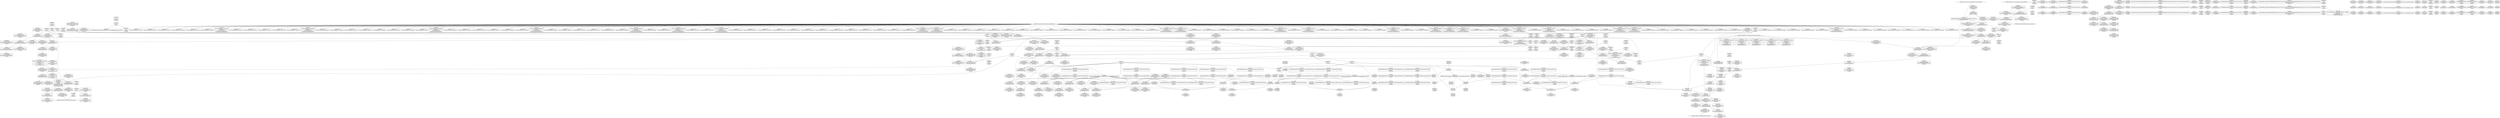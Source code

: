 digraph {
	CE0x40c80c0 [shape=record,shape=Mrecord,label="{CE0x40c80c0|selinux_sb_statfs:d_sb7|security/selinux/hooks.c,2630|*SummSource*}"]
	CE0x4029340 [shape=record,shape=Mrecord,label="{CE0x4029340|i64_2|*Constant*|*SummSource*}"]
	CE0x407cc70 [shape=record,shape=Mrecord,label="{CE0x407cc70|232:_%struct.super_block*,_:_CRE_183,184_}"]
	CE0x40ca1c0 [shape=record,shape=Mrecord,label="{CE0x40ca1c0|i32_8|*Constant*|*SummSink*}"]
	CE0x402f440 [shape=record,shape=Mrecord,label="{CE0x402f440|GLOBAL:selinux_sb_statfs.__warned|Global_var:selinux_sb_statfs.__warned|*SummSink*}"]
	CE0x4020610 [shape=record,shape=Mrecord,label="{CE0x4020610|selinux_sb_statfs:land.lhs.true2|*SummSink*}"]
	CE0x407b9b0 [shape=record,shape=Mrecord,label="{CE0x407b9b0|232:_%struct.super_block*,_:_CRE_168,169_}"]
	CE0x40d7d90 [shape=record,shape=Mrecord,label="{CE0x40d7d90|i64*_getelementptr_inbounds_(_2_x_i64_,_2_x_i64_*___llvm_gcov_ctr151,_i64_0,_i64_0)|*Constant*|*SummSink*}"]
	CE0x407cef0 [shape=record,shape=Mrecord,label="{CE0x407cef0|232:_%struct.super_block*,_:_CRE_185,186_}"]
	CE0x40d2a10 [shape=record,shape=Mrecord,label="{CE0x40d2a10|cred_sid:tmp1}"]
	CE0x407beb0 [shape=record,shape=Mrecord,label="{CE0x407beb0|232:_%struct.super_block*,_:_CRE_172,173_}"]
	CE0x4080230 [shape=record,shape=Mrecord,label="{CE0x4080230|232:_%struct.super_block*,_:_CRE_232,240_|*MultipleSource*|security/selinux/hooks.c,2629|Function::selinux_sb_statfs&Arg::dentry::}"]
	CE0x4058cb0 [shape=record,shape=Mrecord,label="{CE0x4058cb0|i64*_getelementptr_inbounds_(_11_x_i64_,_11_x_i64_*___llvm_gcov_ctr202,_i64_0,_i64_8)|*Constant*|*SummSource*}"]
	CE0x40c8680 [shape=record,shape=Mrecord,label="{CE0x40c8680|selinux_sb_statfs:tmp24|*LoadInst*|security/selinux/hooks.c,2630|*SummSource*}"]
	CE0x4044e60 [shape=record,shape=Mrecord,label="{CE0x4044e60|i64*_getelementptr_inbounds_(_11_x_i64_,_11_x_i64_*___llvm_gcov_ctr202,_i64_0,_i64_1)|*Constant*|*SummSource*}"]
	CE0x4088d00 [shape=record,shape=Mrecord,label="{CE0x4088d00|selinux_sb_statfs:s_root|security/selinux/hooks.c,2629|*SummSink*}"]
	CE0x4035470 [shape=record,shape=Mrecord,label="{CE0x4035470|selinux_sb_statfs:tobool|security/selinux/hooks.c,2625}"]
	CE0x40c7f40 [shape=record,shape=Mrecord,label="{CE0x40c7f40|selinux_sb_statfs:tmp24|*LoadInst*|security/selinux/hooks.c,2630}"]
	CE0x40c6750 [shape=record,shape=Mrecord,label="{CE0x40c6750|GLOBAL:current_task|Global_var:current_task|*SummSource*}"]
	CE0x403b320 [shape=record,shape=Mrecord,label="{CE0x403b320|i64_4|*Constant*}"]
	CE0x405b9c0 [shape=record,shape=Mrecord,label="{CE0x405b9c0|cred_sid:cred|Function::cred_sid&Arg::cred::|*SummSink*}"]
	CE0x40b65e0 [shape=record,shape=Mrecord,label="{CE0x40b65e0|superblock_has_perm:perms|Function::superblock_has_perm&Arg::perms::|*SummSink*}"]
	CE0x4050ba0 [shape=record,shape=Mrecord,label="{CE0x4050ba0|i64*_getelementptr_inbounds_(_11_x_i64_,_11_x_i64_*___llvm_gcov_ctr202,_i64_0,_i64_1)|*Constant*}"]
	CE0x40b3d50 [shape=record,shape=Mrecord,label="{CE0x40b3d50|superblock_has_perm:ad|Function::superblock_has_perm&Arg::ad::|*SummSource*}"]
	CE0x4054bb0 [shape=record,shape=Mrecord,label="{CE0x4054bb0|i64*_getelementptr_inbounds_(_2_x_i64_,_2_x_i64_*___llvm_gcov_ctr151,_i64_0,_i64_0)|*Constant*|*SummSource*}"]
	CE0x4092500 [shape=record,shape=Mrecord,label="{CE0x4092500|avc_has_perm:requested|Function::avc_has_perm&Arg::requested::}"]
	CE0x402cb80 [shape=record,shape=Mrecord,label="{CE0x402cb80|selinux_sb_statfs:tmp8|security/selinux/hooks.c,2625|*SummSource*}"]
	CE0x40c72c0 [shape=record,shape=Mrecord,label="{CE0x40c72c0|superblock_has_perm:s_security|security/selinux/hooks.c,1865}"]
	CE0x401f010 [shape=record,shape=Mrecord,label="{CE0x401f010|selinux_sb_statfs:tmp15|security/selinux/hooks.c,2625|*SummSink*}"]
	CE0x40c2000 [shape=record,shape=Mrecord,label="{CE0x40c2000|superblock_has_perm:sid1|security/selinux/hooks.c,1866|*SummSink*}"]
	CE0x4029f50 [shape=record,shape=Mrecord,label="{CE0x4029f50|superblock_has_perm:tmp1|*SummSource*}"]
	CE0x4053920 [shape=record,shape=Mrecord,label="{CE0x4053920|cred_sid:tmp}"]
	CE0x407e6b0 [shape=record,shape=Mrecord,label="{CE0x407e6b0|232:_%struct.super_block*,_:_CRE_204,205_}"]
	CE0x403fb10 [shape=record,shape=Mrecord,label="{CE0x403fb10|i64*_getelementptr_inbounds_(_11_x_i64_,_11_x_i64_*___llvm_gcov_ctr202,_i64_0,_i64_9)|*Constant*|*SummSink*}"]
	CE0x4088bb0 [shape=record,shape=Mrecord,label="{CE0x4088bb0|i32_12|*Constant*|*SummSink*}"]
	CE0x40c71b0 [shape=record,shape=Mrecord,label="{CE0x40c71b0|i32_16|*Constant*|*SummSource*}"]
	CE0x402ad80 [shape=record,shape=Mrecord,label="{CE0x402ad80|selinux_sb_statfs:land.lhs.true|*SummSink*}"]
	CE0x4053990 [shape=record,shape=Mrecord,label="{CE0x4053990|COLLAPSED:_GCMRE___llvm_gcov_ctr131_internal_global_2_x_i64_zeroinitializer:_elem_0:default:}"]
	CE0x403e950 [shape=record,shape=Mrecord,label="{CE0x403e950|i8*_getelementptr_inbounds_(_25_x_i8_,_25_x_i8_*_.str3,_i32_0,_i32_0)|*Constant*|*SummSource*}"]
	CE0x402e210 [shape=record,shape=Mrecord,label="{CE0x402e210|get_current:tmp4|./arch/x86/include/asm/current.h,14|*SummSink*}"]
	CE0x407baf0 [shape=record,shape=Mrecord,label="{CE0x407baf0|232:_%struct.super_block*,_:_CRE_169,170_}"]
	CE0x4053a00 [shape=record,shape=Mrecord,label="{CE0x4053a00|cred_sid:tmp|*SummSource*}"]
	CE0x402bb20 [shape=record,shape=Mrecord,label="{CE0x402bb20|selinux_sb_statfs:if.end}"]
	CE0x40803c0 [shape=record,shape=Mrecord,label="{CE0x40803c0|232:_%struct.super_block*,_:_CRE_240,248_|*MultipleSource*|security/selinux/hooks.c,2629|Function::selinux_sb_statfs&Arg::dentry::}"]
	CE0x4034220 [shape=record,shape=Mrecord,label="{CE0x4034220|i64_1|*Constant*}"]
	CE0x40b07d0 [shape=record,shape=Mrecord,label="{CE0x40b07d0|_ret_i32_%call2,_!dbg_!27722|security/selinux/hooks.c,1866|*SummSource*}"]
	CE0x405bda0 [shape=record,shape=Mrecord,label="{CE0x405bda0|_ret_i32_%tmp6,_!dbg_!27716|security/selinux/hooks.c,197|*SummSink*}"]
	CE0x401ed80 [shape=record,shape=Mrecord,label="{CE0x401ed80|232:_%struct.super_block*,_:_CRE_160,161_}"]
	CE0x40793a0 [shape=record,shape=Mrecord,label="{CE0x40793a0|232:_%struct.super_block*,_:_CRE_94,95_}"]
	CE0x4079620 [shape=record,shape=Mrecord,label="{CE0x4079620|232:_%struct.super_block*,_:_CRE_144,145_}"]
	CE0x407c3b0 [shape=record,shape=Mrecord,label="{CE0x407c3b0|232:_%struct.super_block*,_:_CRE_176,177_}"]
	CE0x4031b10 [shape=record,shape=Mrecord,label="{CE0x4031b10|i64_5|*Constant*|*SummSource*}"]
	CE0x40b6ca0 [shape=record,shape=Mrecord,label="{CE0x40b6ca0|get_current:bb|*SummSink*}"]
	CE0x4058980 [shape=record,shape=Mrecord,label="{CE0x4058980|i64*_getelementptr_inbounds_(_11_x_i64_,_11_x_i64_*___llvm_gcov_ctr202,_i64_0,_i64_8)|*Constant*}"]
	CE0x40319a0 [shape=record,shape=Mrecord,label="{CE0x40319a0|selinux_sb_statfs:tobool1|security/selinux/hooks.c,2625|*SummSink*}"]
	CE0x4091c90 [shape=record,shape=Mrecord,label="{CE0x4091c90|i32_(i32,_i32,_i16,_i32,_%struct.common_audit_data*)*_bitcast_(i32_(i32,_i32,_i16,_i32,_%struct.common_audit_data.495*)*_avc_has_perm_to_i32_(i32,_i32,_i16,_i32,_%struct.common_audit_data*)*)|*Constant*|*SummSource*}"]
	CE0x40597a0 [shape=record,shape=Mrecord,label="{CE0x40597a0|i64*_getelementptr_inbounds_(_2_x_i64_,_2_x_i64_*___llvm_gcov_ctr131,_i64_0,_i64_0)|*Constant*|*SummSource*}"]
	CE0x40c7d70 [shape=record,shape=Mrecord,label="{CE0x40c7d70|selinux_sb_statfs:dentry6|security/selinux/hooks.c,2629|*SummSink*}"]
	CE0x403b630 [shape=record,shape=Mrecord,label="{CE0x403b630|i64_4|*Constant*|*SummSink*}"]
	CE0x407b370 [shape=record,shape=Mrecord,label="{CE0x407b370|232:_%struct.super_block*,_:_CRE_163,164_}"]
	CE0x559b480 [shape=record,shape=Mrecord,label="{CE0x559b480|_call_void_mcount()_#3|*SummSource*}"]
	CE0x40c2d50 [shape=record,shape=Mrecord,label="{CE0x40c2d50|superblock_has_perm:tmp6|security/selinux/hooks.c,1866|*SummSource*}"]
	CE0x405db50 [shape=record,shape=Mrecord,label="{CE0x405db50|i32_2625|*Constant*|*SummSink*}"]
	CE0x4082850 [shape=record,shape=Mrecord,label="{CE0x4082850|selinux_sb_statfs:tmp22|*LoadInst*|security/selinux/hooks.c,2629|*SummSource*}"]
	CE0x40c33c0 [shape=record,shape=Mrecord,label="{CE0x40c33c0|avc_has_perm:tsid|Function::avc_has_perm&Arg::tsid::|*SummSink*}"]
	CE0x4032340 [shape=record,shape=Mrecord,label="{CE0x4032340|selinux_sb_statfs:land.lhs.true}"]
	CE0x402c1e0 [shape=record,shape=Mrecord,label="{CE0x402c1e0|i32_0|*Constant*}"]
	CE0x407db70 [shape=record,shape=Mrecord,label="{CE0x407db70|232:_%struct.super_block*,_:_CRE_195,196_}"]
	CE0x40be770 [shape=record,shape=Mrecord,label="{CE0x40be770|cred_sid:tmp3|*SummSource*}"]
	CE0x40be2f0 [shape=record,shape=Mrecord,label="{CE0x40be2f0|cred_sid:tmp2|*SummSource*}"]
	CE0x4078a00 [shape=record,shape=Mrecord,label="{CE0x4078a00|232:_%struct.super_block*,_:_CRE_80,88_|*MultipleSource*|security/selinux/hooks.c,2629|Function::selinux_sb_statfs&Arg::dentry::}"]
	CE0x403fb80 [shape=record,shape=Mrecord,label="{CE0x403fb80|GLOBAL:get_current|*Constant*}"]
	CE0x4043170 [shape=record,shape=Mrecord,label="{CE0x4043170|selinux_sb_statfs:tmp19|security/selinux/hooks.c,2625|*SummSink*}"]
	CE0x40c36d0 [shape=record,shape=Mrecord,label="{CE0x40c36d0|i16_5|*Constant*|*SummSource*}"]
	"CONST[source:1(input),value:2(dynamic)][purpose:{object}][SrcIdx:0]"
	CE0x4035d50 [shape=record,shape=Mrecord,label="{CE0x4035d50|i64_0|*Constant*|*SummSource*}"]
	CE0x40b05e0 [shape=record,shape=Mrecord,label="{CE0x40b05e0|selinux_sb_statfs:u|security/selinux/hooks.c,2629|*SummSource*}"]
	CE0x5d56b50 [shape=record,shape=Mrecord,label="{CE0x5d56b50|selinux_sb_statfs:tmp}"]
	CE0x40794e0 [shape=record,shape=Mrecord,label="{CE0x40794e0|232:_%struct.super_block*,_:_CRE_95,96_}"]
	CE0x405d9c0 [shape=record,shape=Mrecord,label="{CE0x405d9c0|i32_2625|*Constant*|*SummSource*}"]
	CE0x407d030 [shape=record,shape=Mrecord,label="{CE0x407d030|232:_%struct.super_block*,_:_CRE_186,187_}"]
	CE0x403ff40 [shape=record,shape=Mrecord,label="{CE0x403ff40|selinux_sb_statfs:tmp17|security/selinux/hooks.c,2625}"]
	CE0x4034450 [shape=record,shape=Mrecord,label="{CE0x4034450|i32_1|*Constant*}"]
	CE0x40810f0 [shape=record,shape=Mrecord,label="{CE0x40810f0|232:_%struct.super_block*,_:_CRE_296,304_|*MultipleSource*|security/selinux/hooks.c,2629|Function::selinux_sb_statfs&Arg::dentry::}"]
	CE0x4031870 [shape=record,shape=Mrecord,label="{CE0x4031870|selinux_sb_statfs:tobool1|security/selinux/hooks.c,2625|*SummSource*}"]
	CE0x40c3970 [shape=record,shape=Mrecord,label="{CE0x40c3970|_ret_i32_%retval.0,_!dbg_!27728|security/selinux/avc.c,775}"]
	CE0x4056990 [shape=record,shape=Mrecord,label="{CE0x4056990|get_current:tmp1}"]
	CE0x407b0f0 [shape=record,shape=Mrecord,label="{CE0x407b0f0|232:_%struct.super_block*,_:_CRE_161,162_}"]
	CE0x403e870 [shape=record,shape=Mrecord,label="{CE0x403e870|superblock_has_perm:bb}"]
	CE0x407cb30 [shape=record,shape=Mrecord,label="{CE0x407cb30|232:_%struct.super_block*,_:_CRE_182,183_}"]
	CE0x40d3b00 [shape=record,shape=Mrecord,label="{CE0x40d3b00|cred_sid:security|security/selinux/hooks.c,196}"]
	CE0x40774c0 [shape=record,shape=Mrecord,label="{CE0x40774c0|selinux_sb_statfs:d_sb|security/selinux/hooks.c,2629}"]
	CE0x40c3a70 [shape=record,shape=Mrecord,label="{CE0x40c3a70|avc_has_perm:tclass|Function::avc_has_perm&Arg::tclass::}"]
	CE0x40b6510 [shape=record,shape=Mrecord,label="{CE0x40b6510|superblock_has_perm:ad|Function::superblock_has_perm&Arg::ad::|*SummSink*}"]
	CE0x40b2810 [shape=record,shape=Mrecord,label="{CE0x40b2810|superblock_has_perm:call|security/selinux/hooks.c,1863|*SummSink*}"]
	CE0x40d4d30 [shape=record,shape=Mrecord,label="{CE0x40d4d30|i32_1|*Constant*}"]
	CE0x4080740 [shape=record,shape=Mrecord,label="{CE0x4080740|232:_%struct.super_block*,_:_CRE_256,264_|*MultipleSource*|security/selinux/hooks.c,2629|Function::selinux_sb_statfs&Arg::dentry::}"]
	CE0x405e1a0 [shape=record,shape=Mrecord,label="{CE0x405e1a0|i8*_getelementptr_inbounds_(_45_x_i8_,_45_x_i8_*_.str12,_i32_0,_i32_0)|*Constant*}"]
	CE0x40820d0 [shape=record,shape=Mrecord,label="{CE0x40820d0|232:_%struct.super_block*,_:_CRE_315,316_}"]
	CE0x40422e0 [shape=record,shape=Mrecord,label="{CE0x40422e0|0:_i32,_4:_i32,_8:_i32,_12:_i32,_:_CMRE_20,24_|*MultipleSource*|security/selinux/hooks.c,196|*LoadInst*|security/selinux/hooks.c,196|security/selinux/hooks.c,197}"]
	CE0x40b29b0 [shape=record,shape=Mrecord,label="{CE0x40b29b0|GLOBAL:cred_sid|*Constant*|*SummSink*}"]
	CE0x407f5b0 [shape=record,shape=Mrecord,label="{CE0x407f5b0|232:_%struct.super_block*,_:_CRE_216,217_}"]
	CE0x4091ac0 [shape=record,shape=Mrecord,label="{CE0x4091ac0|superblock_has_perm:call2|security/selinux/hooks.c,1866|*SummSource*}"]
	CE0x4028e30 [shape=record,shape=Mrecord,label="{CE0x4028e30|i64*_getelementptr_inbounds_(_2_x_i64_,_2_x_i64_*___llvm_gcov_ctr131,_i64_0,_i64_1)|*Constant*}"]
	CE0x4076dc0 [shape=record,shape=Mrecord,label="{CE0x4076dc0|i32_9|*Constant*}"]
	CE0x407cdb0 [shape=record,shape=Mrecord,label="{CE0x407cdb0|232:_%struct.super_block*,_:_CRE_184,185_}"]
	CE0x4031100 [shape=record,shape=Mrecord,label="{CE0x4031100|i64*_getelementptr_inbounds_(_11_x_i64_,_11_x_i64_*___llvm_gcov_ctr202,_i64_0,_i64_1)|*Constant*|*SummSink*}"]
	CE0x4050b00 [shape=record,shape=Mrecord,label="{CE0x4050b00|selinux_sb_statfs:tmp1|*SummSource*}"]
	CE0x4042a70 [shape=record,shape=Mrecord,label="{CE0x4042a70|i64*_getelementptr_inbounds_(_11_x_i64_,_11_x_i64_*___llvm_gcov_ctr202,_i64_0,_i64_10)|*Constant*}"]
	CE0x40c7490 [shape=record,shape=Mrecord,label="{CE0x40c7490|superblock_has_perm:s_security|security/selinux/hooks.c,1865|*SummSink*}"]
	CE0x4029170 [shape=record,shape=Mrecord,label="{CE0x4029170|i64*_getelementptr_inbounds_(_2_x_i64_,_2_x_i64_*___llvm_gcov_ctr131,_i64_0,_i64_1)|*Constant*|*SummSource*}"]
	CE0x40347a0 [shape=record,shape=Mrecord,label="{CE0x40347a0|selinux_sb_statfs:do.body|*SummSource*}"]
	CE0x4041af0 [shape=record,shape=Mrecord,label="{CE0x4041af0|0:_i32,_4:_i32,_8:_i32,_12:_i32,_:_CMRE_4,8_|*MultipleSource*|security/selinux/hooks.c,196|*LoadInst*|security/selinux/hooks.c,196|security/selinux/hooks.c,197}"]
	CE0x403c380 [shape=record,shape=Mrecord,label="{CE0x403c380|_call_void_lockdep_rcu_suspicious(i8*_getelementptr_inbounds_(_25_x_i8_,_25_x_i8_*_.str3,_i32_0,_i32_0),_i32_2625,_i8*_getelementptr_inbounds_(_45_x_i8_,_45_x_i8_*_.str12,_i32_0,_i32_0))_#10,_!dbg_!27728|security/selinux/hooks.c,2625}"]
	CE0x4076760 [shape=record,shape=Mrecord,label="{CE0x4076760|selinux_sb_statfs:dentry|Function::selinux_sb_statfs&Arg::dentry::}"]
	CE0x4075b90 [shape=record,shape=Mrecord,label="{CE0x4075b90|i8_10|*Constant*}"]
	CE0x407b5f0 [shape=record,shape=Mrecord,label="{CE0x407b5f0|232:_%struct.super_block*,_:_CRE_165,166_}"]
	CE0x4030ef0 [shape=record,shape=Mrecord,label="{CE0x4030ef0|i64_3|*Constant*|*SummSink*}"]
	CE0x38d2fe0 [shape=record,shape=Mrecord,label="{CE0x38d2fe0|selinux_sb_statfs:ad|security/selinux/hooks.c, 2626}"]
	CE0x402a9d0 [shape=record,shape=Mrecord,label="{CE0x402a9d0|selinux_sb_statfs:tmp12|security/selinux/hooks.c,2625|*SummSink*}"]
	CE0x402ee40 [shape=record,shape=Mrecord,label="{CE0x402ee40|selinux_sb_statfs:tmp7|security/selinux/hooks.c,2625|*SummSource*}"]
	CE0x53bb4b0 [shape=record,shape=Mrecord,label="{CE0x53bb4b0|selinux_sb_statfs:do.body|*SummSink*}"]
	CE0x4076060 [shape=record,shape=Mrecord,label="{CE0x4076060|232:_%struct.super_block*,_:_CRE_149,150_}"]
	CE0x4029050 [shape=record,shape=Mrecord,label="{CE0x4029050|cred_sid:tmp1|*SummSink*}"]
	CE0x4034810 [shape=record,shape=Mrecord,label="{CE0x4034810|selinux_sb_statfs:tmp9|security/selinux/hooks.c,2625|*SummSource*}"]
	CE0x405cf50 [shape=record,shape=Mrecord,label="{CE0x405cf50|superblock_has_perm:tmp2|*SummSink*}"]
	CE0x407e2f0 [shape=record,shape=Mrecord,label="{CE0x407e2f0|232:_%struct.super_block*,_:_CRE_201,202_}"]
	CE0x40361d0 [shape=record,shape=Mrecord,label="{CE0x40361d0|selinux_sb_statfs:bb|*SummSink*}"]
	CE0x4088fa0 [shape=record,shape=Mrecord,label="{CE0x4088fa0|selinux_sb_statfs:s_root|security/selinux/hooks.c,2629|*SummSource*}"]
	CE0x407bd70 [shape=record,shape=Mrecord,label="{CE0x407bd70|232:_%struct.super_block*,_:_CRE_171,172_}"]
	CE0x4029a60 [shape=record,shape=Mrecord,label="{CE0x4029a60|i32_0|*Constant*|*SummSink*}"]
	CE0x40b6870 [shape=record,shape=Mrecord,label="{CE0x40b6870|_ret_i32_%call8,_!dbg_!27749|security/selinux/hooks.c,2630|*SummSink*}"]
	CE0x4027c10 [shape=record,shape=Mrecord,label="{CE0x4027c10|selinux_sb_statfs:entry}"]
	CE0x407e7f0 [shape=record,shape=Mrecord,label="{CE0x407e7f0|232:_%struct.super_block*,_:_CRE_205,206_}"]
	CE0x40c9210 [shape=record,shape=Mrecord,label="{CE0x40c9210|superblock_has_perm:entry}"]
	CE0x4038390 [shape=record,shape=Mrecord,label="{CE0x4038390|selinux_sb_statfs:entry|*SummSource*}"]
	CE0x407b230 [shape=record,shape=Mrecord,label="{CE0x407b230|232:_%struct.super_block*,_:_CRE_162,163_}"]
	CE0x40b2190 [shape=record,shape=Mrecord,label="{CE0x40b2190|cred_sid:cred|Function::cred_sid&Arg::cred::}"]
	CE0x4035ed0 [shape=record,shape=Mrecord,label="{CE0x4035ed0|GLOBAL:__llvm_gcov_ctr202|Global_var:__llvm_gcov_ctr202|*SummSink*}"]
	CE0x40ca010 [shape=record,shape=Mrecord,label="{CE0x40ca010|i32_8|*Constant*|*SummSource*}"]
	CE0x40432f0 [shape=record,shape=Mrecord,label="{CE0x40432f0|selinux_sb_statfs:tmp20|security/selinux/hooks.c,2625}"]
	CE0x4036fc0 [shape=record,shape=Mrecord,label="{CE0x4036fc0|selinux_sb_statfs:entry|*SummSink*}"]
	CE0x4032160 [shape=record,shape=Mrecord,label="{CE0x4032160|superblock_has_perm:bb|*SummSource*}"]
	CE0x405c6f0 [shape=record,shape=Mrecord,label="{CE0x405c6f0|_call_void_mcount()_#3|*SummSink*}"]
	CE0x407ee30 [shape=record,shape=Mrecord,label="{CE0x407ee30|232:_%struct.super_block*,_:_CRE_210,211_}"]
	CE0x403e670 [shape=record,shape=Mrecord,label="{CE0x403e670|%struct.task_struct*_(%struct.task_struct**)*_asm_movq_%gs:$_1:P_,$0_,_r,im,_dirflag_,_fpsr_,_flags_|*SummSink*}"]
	CE0x4079f30 [shape=record,shape=Mrecord,label="{CE0x4079f30|232:_%struct.super_block*,_:_CRE_148,149_}"]
	CE0x403b520 [shape=record,shape=Mrecord,label="{CE0x403b520|i64_4|*Constant*|*SummSource*}"]
	CE0x40d2a80 [shape=record,shape=Mrecord,label="{CE0x40d2a80|cred_sid:tmp1|*SummSource*}"]
	CE0x407ef70 [shape=record,shape=Mrecord,label="{CE0x407ef70|232:_%struct.super_block*,_:_CRE_211,212_}"]
	CE0x40d4670 [shape=record,shape=Mrecord,label="{CE0x40d4670|get_current:tmp}"]
	CE0x4082490 [shape=record,shape=Mrecord,label="{CE0x4082490|232:_%struct.super_block*,_:_CRE_318,319_}"]
	CE0x4028b30 [shape=record,shape=Mrecord,label="{CE0x4028b30|get_current:tmp4|./arch/x86/include/asm/current.h,14|*SummSource*}"]
	CE0x405ba90 [shape=record,shape=Mrecord,label="{CE0x405ba90|_ret_i32_%tmp6,_!dbg_!27716|security/selinux/hooks.c,197}"]
	CE0x4092cd0 [shape=record,shape=Mrecord,label="{CE0x4092cd0|_ret_i32_%retval.0,_!dbg_!27728|security/selinux/avc.c,775|*SummSource*}"]
	CE0x4079a30 [shape=record,shape=Mrecord,label="{CE0x4079a30|232:_%struct.super_block*,_:_CRE_112,144_|*MultipleSource*|security/selinux/hooks.c,2629|Function::selinux_sb_statfs&Arg::dentry::}"]
	CE0x402a660 [shape=record,shape=Mrecord,label="{CE0x402a660|selinux_sb_statfs:tmp12|security/selinux/hooks.c,2625}"]
	CE0x4091fc0 [shape=record,shape=Mrecord,label="{CE0x4091fc0|avc_has_perm:entry}"]
	CE0x405e2c0 [shape=record,shape=Mrecord,label="{CE0x405e2c0|i8*_getelementptr_inbounds_(_45_x_i8_,_45_x_i8_*_.str12,_i32_0,_i32_0)|*Constant*|*SummSink*}"]
	CE0x40424c0 [shape=record,shape=Mrecord,label="{CE0x40424c0|cred_sid:tmp6|security/selinux/hooks.c,197|*SummSource*}"]
	CE0x40d3870 [shape=record,shape=Mrecord,label="{CE0x40d3870|i32_22|*Constant*|*SummSink*}"]
	CE0x4078620 [shape=record,shape=Mrecord,label="{CE0x4078620|232:_%struct.super_block*,_:_CRE_64,72_|*MultipleSource*|security/selinux/hooks.c,2629|Function::selinux_sb_statfs&Arg::dentry::}"]
	CE0x4041c10 [shape=record,shape=Mrecord,label="{CE0x4041c10|0:_i32,_4:_i32,_8:_i32,_12:_i32,_:_CMRE_8,12_|*MultipleSource*|security/selinux/hooks.c,196|*LoadInst*|security/selinux/hooks.c,196|security/selinux/hooks.c,197}"]
	CE0x4071030 [shape=record,shape=Mrecord,label="{CE0x4071030|get_current:entry|*SummSource*}"]
	"CONST[source:2(external),value:2(dynamic)][purpose:{subject}][SrcIdx:2]"
	CE0x4030f90 [shape=record,shape=Mrecord,label="{CE0x4030f90|selinux_sb_statfs:tmp4|security/selinux/hooks.c,2625|*SummSink*}"]
	CE0x407e930 [shape=record,shape=Mrecord,label="{CE0x407e930|232:_%struct.super_block*,_:_CRE_206,207_}"]
	CE0x405cee0 [shape=record,shape=Mrecord,label="{CE0x405cee0|superblock_has_perm:tmp2|*SummSource*}"]
	CE0x40d7f80 [shape=record,shape=Mrecord,label="{CE0x40d7f80|COLLAPSED:_GCMRE___llvm_gcov_ctr151_internal_global_2_x_i64_zeroinitializer:_elem_0:default:}"]
	CE0x4076ff0 [shape=record,shape=Mrecord,label="{CE0x4076ff0|i32_9|*Constant*|*SummSink*}"]
	CE0x4091a50 [shape=record,shape=Mrecord,label="{CE0x4091a50|superblock_has_perm:call2|security/selinux/hooks.c,1866}"]
	CE0x4025550 [shape=record,shape=Mrecord,label="{CE0x4025550|selinux_sb_statfs:tmp8|security/selinux/hooks.c,2625}"]
	CE0x403b730 [shape=record,shape=Mrecord,label="{CE0x403b730|i64*_getelementptr_inbounds_(_11_x_i64_,_11_x_i64_*___llvm_gcov_ctr202,_i64_0,_i64_6)|*Constant*}"]
	CE0x4055890 [shape=record,shape=Mrecord,label="{CE0x4055890|get_current:tmp|*SummSink*}"]
	CE0x4031230 [shape=record,shape=Mrecord,label="{CE0x4031230|selinux_sb_statfs:tmp2}"]
	CE0x40d29a0 [shape=record,shape=Mrecord,label="{CE0x40d29a0|i64_1|*Constant*}"]
	CE0x407b870 [shape=record,shape=Mrecord,label="{CE0x407b870|232:_%struct.super_block*,_:_CRE_167,168_}"]
	CE0x40586e0 [shape=record,shape=Mrecord,label="{CE0x40586e0|i1_true|*Constant*|*SummSink*}"]
	CE0x40c3530 [shape=record,shape=Mrecord,label="{CE0x40c3530|i16_5|*Constant*}"]
	CE0x40c9580 [shape=record,shape=Mrecord,label="{CE0x40c9580|i32_8|*Constant*}"]
	CE0x407ecf0 [shape=record,shape=Mrecord,label="{CE0x407ecf0|232:_%struct.super_block*,_:_CRE_209,210_}"]
	CE0x4041a80 [shape=record,shape=Mrecord,label="{CE0x4041a80|0:_i32,_4:_i32,_8:_i32,_12:_i32,_:_CMRE_0,4_|*MultipleSource*|security/selinux/hooks.c,196|*LoadInst*|security/selinux/hooks.c,196|security/selinux/hooks.c,197}"]
	CE0x4055bf0 [shape=record,shape=Mrecord,label="{CE0x4055bf0|get_current:tmp3|*SummSink*}"]
	CE0x40d2660 [shape=record,shape=Mrecord,label="{CE0x40d2660|cred_sid:bb|*SummSource*}"]
	CE0x4092e90 [shape=record,shape=Mrecord,label="{CE0x4092e90|_ret_i32_%retval.0,_!dbg_!27728|security/selinux/avc.c,775|*SummSink*}"]
	CE0x40c86f0 [shape=record,shape=Mrecord,label="{CE0x40c86f0|selinux_sb_statfs:tmp24|*LoadInst*|security/selinux/hooks.c,2630|*SummSink*}"]
	CE0x403b830 [shape=record,shape=Mrecord,label="{CE0x403b830|selinux_sb_statfs:tmp9|security/selinux/hooks.c,2625}"]
	CE0x402e300 [shape=record,shape=Mrecord,label="{CE0x402e300|GLOBAL:current_task|Global_var:current_task}"]
	CE0x407f970 [shape=record,shape=Mrecord,label="{CE0x407f970|232:_%struct.super_block*,_:_CRE_219,220_}"]
	CE0x407df30 [shape=record,shape=Mrecord,label="{CE0x407df30|232:_%struct.super_block*,_:_CRE_198,199_}"]
	CE0x4082350 [shape=record,shape=Mrecord,label="{CE0x4082350|232:_%struct.super_block*,_:_CRE_317,318_}"]
	CE0x4058ef0 [shape=record,shape=Mrecord,label="{CE0x4058ef0|i64*_getelementptr_inbounds_(_2_x_i64_,_2_x_i64_*___llvm_gcov_ctr98,_i64_0,_i64_1)|*Constant*|*SummSource*}"]
	CE0x40c7250 [shape=record,shape=Mrecord,label="{CE0x40c7250|superblock_has_perm:tmp4|*LoadInst*|security/selinux/hooks.c,1865}"]
	"CONST[source:0(mediator),value:0(static)][purpose:{operation}][SrcIdx:1]"
	CE0x4054f20 [shape=record,shape=Mrecord,label="{CE0x4054f20|_call_void_mcount()_#3|*SummSource*}"]
	CE0x4091690 [shape=record,shape=Mrecord,label="{CE0x4091690|avc_has_perm:entry|*SummSink*}"]
	CE0x4044b70 [shape=record,shape=Mrecord,label="{CE0x4044b70|i64_2|*Constant*|*SummSink*}"]
	CE0x405d240 [shape=record,shape=Mrecord,label="{CE0x405d240|superblock_has_perm:tmp3}"]
	CE0x407e570 [shape=record,shape=Mrecord,label="{CE0x407e570|232:_%struct.super_block*,_:_CRE_203,204_}"]
	CE0x407bc30 [shape=record,shape=Mrecord,label="{CE0x407bc30|232:_%struct.super_block*,_:_CRE_170,171_}"]
	CE0x40c9e60 [shape=record,shape=Mrecord,label="{CE0x40c9e60|superblock_has_perm:sb|Function::superblock_has_perm&Arg::sb::|*SummSink*}"]
	CE0x405e7b0 [shape=record,shape=Mrecord,label="{CE0x405e7b0|_call_void_mcount()_#3}"]
	CE0x40364f0 [shape=record,shape=Mrecord,label="{CE0x40364f0|i32_1|*Constant*|*SummSink*}"]
	CE0x40283b0 [shape=record,shape=Mrecord,label="{CE0x40283b0|selinux_sb_statfs:call|security/selinux/hooks.c,2625|*SummSink*}"]
	CE0x40366d0 [shape=record,shape=Mrecord,label="{CE0x40366d0|selinux_sb_statfs:if.then}"]
	CE0x4038590 [shape=record,shape=Mrecord,label="{CE0x4038590|GLOBAL:__llvm_gcov_ctr202|Global_var:__llvm_gcov_ctr202}"]
	CE0x4044d10 [shape=record,shape=Mrecord,label="{CE0x4044d10|selinux_sb_statfs:tmp4|security/selinux/hooks.c,2625}"]
	CE0x401f610 [shape=record,shape=Mrecord,label="{CE0x401f610|COLLAPSED:_GCMRE___llvm_gcov_ctr98_internal_global_2_x_i64_zeroinitializer:_elem_0:default:}"]
	CE0x40d4130 [shape=record,shape=Mrecord,label="{CE0x40d4130|cred_sid:tmp4|*LoadInst*|security/selinux/hooks.c,196|*SummSource*}"]
	CE0x405e530 [shape=record,shape=Mrecord,label="{CE0x405e530|i64*_getelementptr_inbounds_(_11_x_i64_,_11_x_i64_*___llvm_gcov_ctr202,_i64_0,_i64_9)|*Constant*}"]
	CE0x402d480 [shape=record,shape=Mrecord,label="{CE0x402d480|superblock_has_perm:bb|*SummSink*}"]
	CE0x4040d30 [shape=record,shape=Mrecord,label="{CE0x4040d30|cred_sid:tmp5|security/selinux/hooks.c,196}"]
	CE0x40be280 [shape=record,shape=Mrecord,label="{CE0x40be280|cred_sid:tmp2}"]
	CE0x405d820 [shape=record,shape=Mrecord,label="{CE0x405d820|i32_2625|*Constant*}"]
	CE0x40d3a90 [shape=record,shape=Mrecord,label="{CE0x40d3a90|COLLAPSED:_CMRE:_elem_0::|security/selinux/hooks.c,196}"]
	CE0x405bc40 [shape=record,shape=Mrecord,label="{CE0x405bc40|_ret_i32_%tmp6,_!dbg_!27716|security/selinux/hooks.c,197|*SummSource*}"]
	CE0x4070e60 [shape=record,shape=Mrecord,label="{CE0x4070e60|get_current:entry}"]
	CE0x40c3090 [shape=record,shape=Mrecord,label="{CE0x40c3090|avc_has_perm:tsid|Function::avc_has_perm&Arg::tsid::}"]
	CE0x401e9c0 [shape=record,shape=Mrecord,label="{CE0x401e9c0|232:_%struct.super_block*,_:_CRE_157,158_}"]
	CE0x40324e0 [shape=record,shape=Mrecord,label="{CE0x40324e0|selinux_sb_statfs:if.then|*SummSink*}"]
	CE0x402a8a0 [shape=record,shape=Mrecord,label="{CE0x402a8a0|selinux_sb_statfs:tmp12|security/selinux/hooks.c,2625|*SummSource*}"]
	CE0x40d3a20 [shape=record,shape=Mrecord,label="{CE0x40d3a20|i32_22|*Constant*|*SummSource*}"]
	CE0x405d4f0 [shape=record,shape=Mrecord,label="{CE0x405d4f0|superblock_has_perm:tmp3|*SummSink*}"]
	CE0x407c130 [shape=record,shape=Mrecord,label="{CE0x407c130|232:_%struct.super_block*,_:_CRE_174,175_}"]
	CE0x4028540 [shape=record,shape=Mrecord,label="{CE0x4028540|i32_0|*Constant*|*SummSource*}"]
	CE0x407d7b0 [shape=record,shape=Mrecord,label="{CE0x407d7b0|232:_%struct.super_block*,_:_CRE_192,193_}"]
	CE0x405c420 [shape=record,shape=Mrecord,label="{CE0x405c420|selinux_sb_statfs:call3|security/selinux/hooks.c,2625|*SummSource*}"]
	CE0x407f830 [shape=record,shape=Mrecord,label="{CE0x407f830|232:_%struct.super_block*,_:_CRE_218,219_}"]
	CE0x40b6740 [shape=record,shape=Mrecord,label="{CE0x40b6740|_ret_i32_%call8,_!dbg_!27749|security/selinux/hooks.c,2630|*SummSource*}"]
	CE0x40c9070 [shape=record,shape=Mrecord,label="{CE0x40c9070|GLOBAL:superblock_has_perm|*Constant*|*SummSource*}"]
	CE0x4072b50 [shape=record,shape=Mrecord,label="{CE0x4072b50|selinux_sb_statfs:type|security/selinux/hooks.c,2628|*SummSource*}"]
	CE0x4040f50 [shape=record,shape=Mrecord,label="{CE0x4040f50|cred_sid:tmp5|security/selinux/hooks.c,196|*SummSource*}"]
	CE0x407e070 [shape=record,shape=Mrecord,label="{CE0x407e070|232:_%struct.super_block*,_:_CRE_199,200_}"]
	CE0x40d7ff0 [shape=record,shape=Mrecord,label="{CE0x40d7ff0|superblock_has_perm:tmp|*SummSource*}"]
	CE0x407d670 [shape=record,shape=Mrecord,label="{CE0x407d670|232:_%struct.super_block*,_:_CRE_191,192_}"]
	CE0x4079db0 [shape=record,shape=Mrecord,label="{CE0x4079db0|232:_%struct.super_block*,_:_CRE_146,147_}"]
	CE0x40c8d50 [shape=record,shape=Mrecord,label="{CE0x40c8d50|selinux_sb_statfs:call8|security/selinux/hooks.c,2630|*SummSource*}"]
	CE0x40c9990 [shape=record,shape=Mrecord,label="{CE0x40c9990|superblock_has_perm:cred|Function::superblock_has_perm&Arg::cred::|*SummSink*}"]
	CE0x4080d10 [shape=record,shape=Mrecord,label="{CE0x4080d10|232:_%struct.super_block*,_:_CRE_280,288_|*MultipleSource*|security/selinux/hooks.c,2629|Function::selinux_sb_statfs&Arg::dentry::}"]
	CE0x403f980 [shape=record,shape=Mrecord,label="{CE0x403f980|i64*_getelementptr_inbounds_(_11_x_i64_,_11_x_i64_*___llvm_gcov_ctr202,_i64_0,_i64_9)|*Constant*|*SummSource*}"]
	CE0x402ae70 [shape=record,shape=Mrecord,label="{CE0x402ae70|selinux_sb_statfs:do.body}"]
	CE0x4078430 [shape=record,shape=Mrecord,label="{CE0x4078430|232:_%struct.super_block*,_:_CRE_56,64_|*MultipleSource*|security/selinux/hooks.c,2629|Function::selinux_sb_statfs&Arg::dentry::}"]
	CE0x4044ae0 [shape=record,shape=Mrecord,label="{CE0x4044ae0|superblock_has_perm:tmp2}"]
	CE0x4029e70 [shape=record,shape=Mrecord,label="{CE0x4029e70|superblock_has_perm:tmp|*SummSink*}"]
	CE0x40363b0 [shape=record,shape=Mrecord,label="{CE0x40363b0|i64*_getelementptr_inbounds_(_2_x_i64_,_2_x_i64_*___llvm_gcov_ctr98,_i64_0,_i64_1)|*Constant*|*SummSink*}"]
	CE0x407da30 [shape=record,shape=Mrecord,label="{CE0x407da30|232:_%struct.super_block*,_:_CRE_194,195_}"]
	CE0x4077230 [shape=record,shape=Mrecord,label="{CE0x4077230|selinux_sb_statfs:d_sb|security/selinux/hooks.c,2629|*SummSink*}"]
	CE0x403d490 [shape=record,shape=Mrecord,label="{CE0x403d490|GLOBAL:lockdep_rcu_suspicious|*Constant*|*SummSink*}"]
	CE0x40d5490 [shape=record,shape=Mrecord,label="{CE0x40d5490|get_current:tmp2|*SummSink*}"]
	CE0x4058e10 [shape=record,shape=Mrecord,label="{CE0x4058e10|selinux_sb_statfs:tmp1|*SummSink*}"]
	CE0x407ea70 [shape=record,shape=Mrecord,label="{CE0x407ea70|232:_%struct.super_block*,_:_CRE_207,208_}"]
	CE0x40d37b0 [shape=record,shape=Mrecord,label="{CE0x40d37b0|i32_22|*Constant*}"]
	CE0x4045320 [shape=record,shape=Mrecord,label="{CE0x4045320|selinux_sb_statfs:tmp15|security/selinux/hooks.c,2625}"]
	CE0x4081e50 [shape=record,shape=Mrecord,label="{CE0x4081e50|232:_%struct.super_block*,_:_CRE_313,314_}"]
	CE0x40d7910 [shape=record,shape=Mrecord,label="{CE0x40d7910|_call_void_mcount()_#3}"]
	CE0x402e100 [shape=record,shape=Mrecord,label="{CE0x402e100|selinux_sb_statfs:bb|*SummSource*}"]
	CE0x4045490 [shape=record,shape=Mrecord,label="{CE0x4045490|selinux_sb_statfs:tmp16|security/selinux/hooks.c,2625}"]
	CE0x4041810 [shape=record,shape=Mrecord,label="{CE0x4041810|cred_sid:sid|security/selinux/hooks.c,197|*SummSource*}"]
	CE0x405c820 [shape=record,shape=Mrecord,label="{CE0x405c820|GLOBAL:cred_sid|*Constant*}"]
	CE0x4043090 [shape=record,shape=Mrecord,label="{CE0x4043090|i64*_getelementptr_inbounds_(_11_x_i64_,_11_x_i64_*___llvm_gcov_ctr202,_i64_0,_i64_10)|*Constant*|*SummSink*}"]
	CE0x4088f30 [shape=record,shape=Mrecord,label="{CE0x4088f30|selinux_sb_statfs:s_root|security/selinux/hooks.c,2629}"]
	CE0x407d530 [shape=record,shape=Mrecord,label="{CE0x407d530|232:_%struct.super_block*,_:_CRE_190,191_}"]
	CE0x4034bb0 [shape=record,shape=Mrecord,label="{CE0x4034bb0|selinux_sb_statfs:tmp10|security/selinux/hooks.c,2625|*SummSource*}"]
	CE0x403c210 [shape=record,shape=Mrecord,label="{CE0x403c210|i8*_getelementptr_inbounds_(_25_x_i8_,_25_x_i8_*_.str3,_i32_0,_i32_0)|*Constant*}"]
	CE0x40722b0 [shape=record,shape=Mrecord,label="{CE0x40722b0|selinux_sb_statfs:tmp21|security/selinux/hooks.c,2625}"]
	CE0x407c270 [shape=record,shape=Mrecord,label="{CE0x407c270|232:_%struct.super_block*,_:_CRE_175,176_}"]
	CE0x4035320 [shape=record,shape=Mrecord,label="{CE0x4035320|selinux_sb_statfs:tmp5|security/selinux/hooks.c,2625}"]
	CE0x405f2d0 [shape=record,shape=Mrecord,label="{CE0x405f2d0|selinux_sb_statfs:tmp6|security/selinux/hooks.c,2625|*SummSink*}"]
	CE0x40d3bf0 [shape=record,shape=Mrecord,label="{CE0x40d3bf0|cred_sid:security|security/selinux/hooks.c,196|*SummSource*}"]
	CE0x4029d80 [shape=record,shape=Mrecord,label="{CE0x4029d80|i64_3|*Constant*}"]
	CE0x4039900 [shape=record,shape=Mrecord,label="{CE0x4039900|selinux_sb_statfs:tmp14|security/selinux/hooks.c,2625|*SummSource*}"]
	CE0x4042ba0 [shape=record,shape=Mrecord,label="{CE0x4042ba0|selinux_sb_statfs:tmp19|security/selinux/hooks.c,2625}"]
	CE0x4039640 [shape=record,shape=Mrecord,label="{CE0x4039640|selinux_sb_statfs:tmp13|security/selinux/hooks.c,2625|*SummSink*}"]
	CE0x40be5f0 [shape=record,shape=Mrecord,label="{CE0x40be5f0|cred_sid:tmp3}"]
	CE0x4026600 [shape=record,shape=Mrecord,label="{CE0x4026600|selinux_sb_statfs:tmp|*SummSource*}"]
	CE0x40b7c00 [shape=record,shape=Mrecord,label="{CE0x40b7c00|i64*_getelementptr_inbounds_(_2_x_i64_,_2_x_i64_*___llvm_gcov_ctr98,_i64_0,_i64_0)|*Constant*}"]
	CE0x40c7610 [shape=record,shape=Mrecord,label="{CE0x40c7610|i64*_getelementptr_inbounds_(_2_x_i64_,_2_x_i64_*___llvm_gcov_ctr98,_i64_0,_i64_0)|*Constant*|*SummSource*}"]
	CE0x40ca550 [shape=record,shape=Mrecord,label="{CE0x40ca550|_ret_i32_%call2,_!dbg_!27722|security/selinux/hooks.c,1866}"]
	CE0x4076bd0 [shape=record,shape=Mrecord,label="{CE0x4076bd0|232:_%struct.super_block*,_:_CRE_153,154_}"]
	CE0x4077ab0 [shape=record,shape=Mrecord,label="{CE0x4077ab0|232:_%struct.super_block*,_:_CRE_16,24_|*MultipleSource*|security/selinux/hooks.c,2629|Function::selinux_sb_statfs&Arg::dentry::}"]
	CE0x4026c50 [shape=record,shape=Mrecord,label="{CE0x4026c50|selinux_sb_statfs:bb}"]
	CE0x4057590 [shape=record,shape=Mrecord,label="{CE0x4057590|selinux_sb_statfs:tmp2|*SummSource*}"]
	CE0x4038490 [shape=record,shape=Mrecord,label="{CE0x4038490|GLOBAL:selinux_sb_statfs.__warned|Global_var:selinux_sb_statfs.__warned}"]
	CE0x40550c0 [shape=record,shape=Mrecord,label="{CE0x40550c0|get_current:tmp4|./arch/x86/include/asm/current.h,14}"]
	CE0x4070d30 [shape=record,shape=Mrecord,label="{CE0x4070d30|GLOBAL:get_current|*Constant*|*SummSink*}"]
	CE0x407c4f0 [shape=record,shape=Mrecord,label="{CE0x407c4f0|232:_%struct.super_block*,_:_CRE_177,178_}"]
	CE0x40d3280 [shape=record,shape=Mrecord,label="{CE0x40d3280|i64*_getelementptr_inbounds_(_2_x_i64_,_2_x_i64_*___llvm_gcov_ctr131,_i64_0,_i64_1)|*Constant*|*SummSink*}"]
	CE0x4039890 [shape=record,shape=Mrecord,label="{CE0x4039890|selinux_sb_statfs:tmp14|security/selinux/hooks.c,2625}"]
	CE0x4078810 [shape=record,shape=Mrecord,label="{CE0x4078810|232:_%struct.super_block*,_:_CRE_72,80_|*MultipleSource*|security/selinux/hooks.c,2629|Function::selinux_sb_statfs&Arg::dentry::}"]
	CE0x40b0200 [shape=record,shape=Mrecord,label="{CE0x40b0200|selinux_sb_statfs:tmp23|security/selinux/hooks.c,2629}"]
	CE0x4071a80 [shape=record,shape=Mrecord,label="{CE0x4071a80|i32_78|*Constant*|*SummSink*}"]
	CE0x407d170 [shape=record,shape=Mrecord,label="{CE0x407d170|232:_%struct.super_block*,_:_CRE_187,188_}"]
	CE0x40c9c30 [shape=record,shape=Mrecord,label="{CE0x40c9c30|superblock_has_perm:sb|Function::superblock_has_perm&Arg::sb::}"]
	CE0x4077590 [shape=record,shape=Mrecord,label="{CE0x4077590|selinux_sb_statfs:d_sb|security/selinux/hooks.c,2629|*SummSource*}"]
	CE0x407f1f0 [shape=record,shape=Mrecord,label="{CE0x407f1f0|232:_%struct.super_block*,_:_CRE_213,214_}"]
	CE0x401eb00 [shape=record,shape=Mrecord,label="{CE0x401eb00|232:_%struct.super_block*,_:_CRE_158,159_}"]
	CE0x4054b40 [shape=record,shape=Mrecord,label="{CE0x4054b40|i64*_getelementptr_inbounds_(_2_x_i64_,_2_x_i64_*___llvm_gcov_ctr151,_i64_0,_i64_0)|*Constant*}"]
	CE0x4092130 [shape=record,shape=Mrecord,label="{CE0x4092130|avc_has_perm:entry|*SummSource*}"]
	CE0x407f0b0 [shape=record,shape=Mrecord,label="{CE0x407f0b0|232:_%struct.super_block*,_:_CRE_212,213_}"]
	CE0x40c1a90 [shape=record,shape=Mrecord,label="{CE0x40c1a90|superblock_has_perm:sid1|security/selinux/hooks.c,1866|*SummSource*}"]
	CE0x4075d30 [shape=record,shape=Mrecord,label="{CE0x4075d30|i8_10|*Constant*|*SummSource*}"]
	CE0x40c1c30 [shape=record,shape=Mrecord,label="{CE0x40c1c30|superblock_has_perm:sid1|security/selinux/hooks.c,1866}"]
	CE0x4079260 [shape=record,shape=Mrecord,label="{CE0x4079260|232:_%struct.super_block*,_:_CRE_93,94_}"]
	CE0x4026bb0 [shape=record,shape=Mrecord,label="{CE0x4026bb0|selinux_sb_statfs:do.end|*SummSink*}"]
	CE0x40393c0 [shape=record,shape=Mrecord,label="{CE0x40393c0|selinux_sb_statfs:tmp13|security/selinux/hooks.c,2625}"]
	CE0x405d600 [shape=record,shape=Mrecord,label="{CE0x405d600|_call_void_mcount()_#3|*SummSource*}"]
	CE0x4092b50 [shape=record,shape=Mrecord,label="{CE0x4092b50|avc_has_perm:auditdata|Function::avc_has_perm&Arg::auditdata::|*SummSink*}"]
	CE0x403e590 [shape=record,shape=Mrecord,label="{CE0x403e590|%struct.task_struct*_(%struct.task_struct**)*_asm_movq_%gs:$_1:P_,$0_,_r,im,_dirflag_,_fpsr_,_flags_|*SummSource*}"]
	CE0x4085040 [shape=record,shape=Mrecord,label="{CE0x4085040|96:_%struct.dentry*,_272:_i8*,_:_CRE_272,280_|*MultipleSource*|security/selinux/hooks.c,2629|*LoadInst*|security/selinux/hooks.c,2629}"]
	CE0x402ef70 [shape=record,shape=Mrecord,label="{CE0x402ef70|selinux_sb_statfs:tmp7|security/selinux/hooks.c,2625|*SummSink*}"]
	CE0x4078240 [shape=record,shape=Mrecord,label="{CE0x4078240|232:_%struct.super_block*,_:_CRE_48,52_|*MultipleSource*|security/selinux/hooks.c,2629|Function::selinux_sb_statfs&Arg::dentry::}"]
	CE0x40416b0 [shape=record,shape=Mrecord,label="{CE0x40416b0|cred_sid:sid|security/selinux/hooks.c,197|*SummSink*}"]
	CE0x4035260 [shape=record,shape=Mrecord,label="{CE0x4035260|GLOBAL:__llvm_gcov_ctr202|Global_var:__llvm_gcov_ctr202|*SummSource*}"]
	CE0x40bfec0 [shape=record,shape=Mrecord,label="{CE0x40bfec0|superblock_has_perm:perms|Function::superblock_has_perm&Arg::perms::|*SummSource*}"]
	CE0x40c2ed0 [shape=record,shape=Mrecord,label="{CE0x40c2ed0|avc_has_perm:ssid|Function::avc_has_perm&Arg::ssid::|*SummSource*}"]
	CE0x38d30c0 [shape=record,shape=Mrecord,label="{CE0x38d30c0|selinux_sb_statfs:ad|security/selinux/hooks.c, 2626|*SummSink*}"]
	CE0x407b730 [shape=record,shape=Mrecord,label="{CE0x407b730|232:_%struct.super_block*,_:_CRE_166,167_}"]
	CE0x4037790 [shape=record,shape=Mrecord,label="{CE0x4037790|i1_true|*Constant*}"]
	CE0x4092a00 [shape=record,shape=Mrecord,label="{CE0x4092a00|avc_has_perm:auditdata|Function::avc_has_perm&Arg::auditdata::|*SummSource*}"]
	CE0x4092990 [shape=record,shape=Mrecord,label="{CE0x4092990|avc_has_perm:auditdata|Function::avc_has_perm&Arg::auditdata::}"]
	CE0x40b7a20 [shape=record,shape=Mrecord,label="{CE0x40b7a20|_ret_i32_%call2,_!dbg_!27722|security/selinux/hooks.c,1866|*SummSink*}"]
	CE0x4044730 [shape=record,shape=Mrecord,label="{CE0x4044730|i64*_getelementptr_inbounds_(_2_x_i64_,_2_x_i64_*___llvm_gcov_ctr151,_i64_0,_i64_1)|*Constant*|*SummSink*}"]
	CE0x407d3f0 [shape=record,shape=Mrecord,label="{CE0x407d3f0|232:_%struct.super_block*,_:_CRE_189,190_}"]
	CE0x5695f20 [shape=record,shape=Mrecord,label="{CE0x5695f20|i64*_getelementptr_inbounds_(_11_x_i64_,_11_x_i64_*___llvm_gcov_ctr202,_i64_0,_i64_0)|*Constant*|*SummSource*}"]
	CE0x40925e0 [shape=record,shape=Mrecord,label="{CE0x40925e0|avc_has_perm:requested|Function::avc_has_perm&Arg::requested::|*SummSource*}"]
	CE0x4039a30 [shape=record,shape=Mrecord,label="{CE0x4039a30|selinux_sb_statfs:tmp14|security/selinux/hooks.c,2625|*SummSink*}"]
	CE0x4054da0 [shape=record,shape=Mrecord,label="{CE0x4054da0|i64*_getelementptr_inbounds_(_2_x_i64_,_2_x_i64_*___llvm_gcov_ctr98,_i64_0,_i64_0)|*Constant*|*SummSink*}"]
	CE0x4078060 [shape=record,shape=Mrecord,label="{CE0x4078060|232:_%struct.super_block*,_:_CRE_40,48_|*MultipleSource*|security/selinux/hooks.c,2629|Function::selinux_sb_statfs&Arg::dentry::}"]
	CE0x40c7c00 [shape=record,shape=Mrecord,label="{CE0x40c7c00|selinux_sb_statfs:dentry6|security/selinux/hooks.c,2629|*SummSource*}"]
	CE0x40411f0 [shape=record,shape=Mrecord,label="{CE0x40411f0|i32_1|*Constant*}"]
	CE0x405f1c0 [shape=record,shape=Mrecord,label="{CE0x405f1c0|selinux_sb_statfs:tmp6|security/selinux/hooks.c,2625|*SummSource*}"]
	CE0x4034300 [shape=record,shape=Mrecord,label="{CE0x4034300|i64_1|*Constant*|*SummSink*}"]
	CE0x4088ac0 [shape=record,shape=Mrecord,label="{CE0x4088ac0|i32_12|*Constant*|*SummSource*}"]
	CE0x4042fe0 [shape=record,shape=Mrecord,label="{CE0x4042fe0|i64*_getelementptr_inbounds_(_11_x_i64_,_11_x_i64_*___llvm_gcov_ctr202,_i64_0,_i64_10)|*Constant*|*SummSource*}"]
	CE0x4071af0 [shape=record,shape=Mrecord,label="{CE0x4071af0|i32_78|*Constant*|*SummSource*}"]
	CE0x405c550 [shape=record,shape=Mrecord,label="{CE0x405c550|selinux_sb_statfs:call3|security/selinux/hooks.c,2625|*SummSink*}"]
	CE0x40c90e0 [shape=record,shape=Mrecord,label="{CE0x40c90e0|GLOBAL:superblock_has_perm|*Constant*|*SummSink*}"]
	CE0x4077860 [shape=record,shape=Mrecord,label="{CE0x4077860|232:_%struct.super_block*,_:_CRE_8,12_|*MultipleSource*|security/selinux/hooks.c,2629|Function::selinux_sb_statfs&Arg::dentry::}"]
	CE0x4075ed0 [shape=record,shape=Mrecord,label="{CE0x4075ed0|i8_10|*Constant*|*SummSink*}"]
	CE0x4077e30 [shape=record,shape=Mrecord,label="{CE0x4077e30|232:_%struct.super_block*,_:_CRE_24,40_|*MultipleSource*|security/selinux/hooks.c,2629|Function::selinux_sb_statfs&Arg::dentry::}"]
	CE0x40d5420 [shape=record,shape=Mrecord,label="{CE0x40d5420|get_current:tmp2|*SummSource*}"]
	CE0x40beb70 [shape=record,shape=Mrecord,label="{CE0x40beb70|_call_void_mcount()_#3|*SummSink*}"]
	CE0x40c8820 [shape=record,shape=Mrecord,label="{CE0x40c8820|GLOBAL:superblock_has_perm|*Constant*}"]
	CE0x40c0000 [shape=record,shape=Mrecord,label="{CE0x40c0000|i64*_getelementptr_inbounds_(_2_x_i64_,_2_x_i64_*___llvm_gcov_ctr98,_i64_0,_i64_1)|*Constant*}"]
	CE0x401ec40 [shape=record,shape=Mrecord,label="{CE0x401ec40|232:_%struct.super_block*,_:_CRE_159,160_}"]
	CE0x4040420 [shape=record,shape=Mrecord,label="{CE0x4040420|selinux_sb_statfs:tmp18|security/selinux/hooks.c,2625}"]
	CE0x4037620 [shape=record,shape=Mrecord,label="{CE0x4037620|i64*_getelementptr_inbounds_(_11_x_i64_,_11_x_i64_*___llvm_gcov_ctr202,_i64_0,_i64_6)|*Constant*|*SummSink*}"]
	CE0x4076d10 [shape=record,shape=Mrecord,label="{CE0x4076d10|232:_%struct.super_block*,_:_CRE_154,155_}"]
	CE0x4079760 [shape=record,shape=Mrecord,label="{CE0x4079760|232:_%struct.super_block*,_:_CRE_96,104_|*MultipleSource*|security/selinux/hooks.c,2629|Function::selinux_sb_statfs&Arg::dentry::}"]
	CE0x407d8f0 [shape=record,shape=Mrecord,label="{CE0x407d8f0|232:_%struct.super_block*,_:_CRE_193,194_}"]
	CE0x4091bb0 [shape=record,shape=Mrecord,label="{CE0x4091bb0|superblock_has_perm:call2|security/selinux/hooks.c,1866|*SummSink*}"]
	CE0x40777f0 [shape=record,shape=Mrecord,label="{CE0x40777f0|232:_%struct.super_block*,_:_CRE_0,4_|*MultipleSource*|security/selinux/hooks.c,2629|Function::selinux_sb_statfs&Arg::dentry::}"]
	CE0x4029fc0 [shape=record,shape=Mrecord,label="{CE0x4029fc0|superblock_has_perm:tmp1|*SummSink*}"]
	CE0x40d3cc0 [shape=record,shape=Mrecord,label="{CE0x40d3cc0|cred_sid:security|security/selinux/hooks.c,196|*SummSink*}"]
	CE0x40267b0 [shape=record,shape=Mrecord,label="{CE0x40267b0|selinux_sb_statfs:tmp|*SummSink*}"]
	CE0x407f470 [shape=record,shape=Mrecord,label="{CE0x407f470|232:_%struct.super_block*,_:_CRE_215,216_}"]
	CE0x4034ce0 [shape=record,shape=Mrecord,label="{CE0x4034ce0|selinux_sb_statfs:tmp10|security/selinux/hooks.c,2625|*SummSink*}"]
	CE0x40b2700 [shape=record,shape=Mrecord,label="{CE0x40b2700|superblock_has_perm:call|security/selinux/hooks.c,1863|*SummSource*}"]
	CE0x40b3ce0 [shape=record,shape=Mrecord,label="{CE0x40b3ce0|superblock_has_perm:ad|Function::superblock_has_perm&Arg::ad::}"]
	CE0x4071620 [shape=record,shape=Mrecord,label="{CE0x4071620|_ret_%struct.task_struct*_%tmp4,_!dbg_!27714|./arch/x86/include/asm/current.h,14|*SummSink*}"]
	CE0x40c1510 [shape=record,shape=Mrecord,label="{CE0x40c1510|superblock_has_perm:tmp5|security/selinux/hooks.c,1865|*SummSource*}"]
	CE0x4070980 [shape=record,shape=Mrecord,label="{CE0x4070980|GLOBAL:get_current|*Constant*|*SummSource*}"]
	CE0x40b2b40 [shape=record,shape=Mrecord,label="{CE0x40b2b40|cred_sid:entry}"]
	CE0x40c8990 [shape=record,shape=Mrecord,label="{CE0x40c8990|selinux_sb_statfs:call8|security/selinux/hooks.c,2630}"]
	CE0x407fbf0 [shape=record,shape=Mrecord,label="{CE0x407fbf0|232:_%struct.super_block*,_:_CRE_221,222_}"]
	CE0x40816c0 [shape=record,shape=Mrecord,label="{CE0x40816c0|232:_%struct.super_block*,_:_CRE_307,308_}"]
	CE0x40c1720 [shape=record,shape=Mrecord,label="{CE0x40c1720|superblock_has_perm:tmp5|security/selinux/hooks.c,1865|*SummSink*}"]
	CE0x4078fd0 [shape=record,shape=Mrecord,label="{CE0x4078fd0|232:_%struct.super_block*,_:_CRE_91,92_}"]
	CE0x559b140 [shape=record,shape=Mrecord,label="{CE0x559b140|selinux_sb_statfs:tmp3}"]
	CE0x4058810 [shape=record,shape=Mrecord,label="{CE0x4058810|i64*_getelementptr_inbounds_(_11_x_i64_,_11_x_i64_*___llvm_gcov_ctr202,_i64_0,_i64_8)|*Constant*|*SummSink*}"]
	CE0x40800f0 [shape=record,shape=Mrecord,label="{CE0x40800f0|232:_%struct.super_block*,_:_CRE_224,232_|*MultipleSource*|security/selinux/hooks.c,2629|Function::selinux_sb_statfs&Arg::dentry::}"]
	CE0x4055cb0 [shape=record,shape=Mrecord,label="{CE0x4055cb0|_call_void_mcount()_#3}"]
	CE0x4093220 [shape=record,shape=Mrecord,label="{CE0x4093220|cred_sid:bb}"]
	CE0x40425b0 [shape=record,shape=Mrecord,label="{CE0x40425b0|cred_sid:tmp6|security/selinux/hooks.c,197|*SummSink*}"]
	CE0x40ae900 [shape=record,shape=Mrecord,label="{CE0x40ae900|selinux_sb_statfs:u|security/selinux/hooks.c,2629}"]
	CE0x40c9380 [shape=record,shape=Mrecord,label="{CE0x40c9380|superblock_has_perm:entry|*SummSource*}"]
	CE0x40b6b70 [shape=record,shape=Mrecord,label="{CE0x40b6b70|get_current:bb|*SummSource*}"]
	CE0x4080930 [shape=record,shape=Mrecord,label="{CE0x4080930|232:_%struct.super_block*,_:_CRE_264,272_|*MultipleSource*|security/selinux/hooks.c,2629|Function::selinux_sb_statfs&Arg::dentry::}"]
	CE0x4091eb0 [shape=record,shape=Mrecord,label="{CE0x4091eb0|i32_(i32,_i32,_i16,_i32,_%struct.common_audit_data*)*_bitcast_(i32_(i32,_i32,_i16,_i32,_%struct.common_audit_data.495*)*_avc_has_perm_to_i32_(i32,_i32,_i16,_i32,_%struct.common_audit_data*)*)|*Constant*|*SummSink*}"]
	CE0x4037180 [shape=record,shape=Mrecord,label="{CE0x4037180|i64*_getelementptr_inbounds_(_11_x_i64_,_11_x_i64_*___llvm_gcov_ctr202,_i64_0,_i64_6)|*Constant*|*SummSource*}"]
	CE0x40725a0 [shape=record,shape=Mrecord,label="{CE0x40725a0|selinux_sb_statfs:tmp21|security/selinux/hooks.c,2625|*SummSource*}"]
	CE0x40574d0 [shape=record,shape=Mrecord,label="{CE0x40574d0|i64_3|*Constant*|*SummSource*}"]
	CE0x40b0380 [shape=record,shape=Mrecord,label="{CE0x40b0380|selinux_sb_statfs:tmp23|security/selinux/hooks.c,2629|*SummSink*}"]
	CE0x4081bd0 [shape=record,shape=Mrecord,label="{CE0x4081bd0|232:_%struct.super_block*,_:_CRE_311,312_}"]
	CE0x402e3a0 [shape=record,shape=Mrecord,label="{CE0x402e3a0|GLOBAL:current_task|Global_var:current_task|*SummSink*}"]
	CE0x4076e30 [shape=record,shape=Mrecord,label="{CE0x4076e30|i32_9|*Constant*|*SummSource*}"]
	CE0x4038820 [shape=record,shape=Mrecord,label="{CE0x4038820|selinux_sb_statfs:tmp6|security/selinux/hooks.c,2625}"]
	CE0x401e880 [shape=record,shape=Mrecord,label="{CE0x401e880|232:_%struct.super_block*,_:_CRE_156,157_}"]
	CE0x40c9ca0 [shape=record,shape=Mrecord,label="{CE0x40c9ca0|superblock_has_perm:sb|Function::superblock_has_perm&Arg::sb::|*SummSource*}"]
	CE0x40410b0 [shape=record,shape=Mrecord,label="{CE0x40410b0|cred_sid:tmp5|security/selinux/hooks.c,196|*SummSink*}"]
	CE0x4071c50 [shape=record,shape=Mrecord,label="{CE0x4071c50|COLLAPSED:_GCMRE_current_task_external_global_%struct.task_struct*:_elem_0::|security/selinux/hooks.c,2625}"]
	CE0x407dcb0 [shape=record,shape=Mrecord,label="{CE0x407dcb0|232:_%struct.super_block*,_:_CRE_196,197_}"]
	CE0x407c9f0 [shape=record,shape=Mrecord,label="{CE0x407c9f0|232:_%struct.super_block*,_:_CRE_181,182_}"]
	CE0x4081f90 [shape=record,shape=Mrecord,label="{CE0x4081f90|232:_%struct.super_block*,_:_CRE_314,315_}"]
	CE0x40452b0 [shape=record,shape=Mrecord,label="{CE0x40452b0|i8_1|*Constant*}"]
	CE0x40d3fb0 [shape=record,shape=Mrecord,label="{CE0x40d3fb0|cred_sid:tmp4|*LoadInst*|security/selinux/hooks.c,196}"]
	CE0x4036f30 [shape=record,shape=Mrecord,label="{CE0x4036f30|selinux_sb_statfs:if.then|*SummSource*}"]
	CE0x559b3a0 [shape=record,shape=Mrecord,label="{CE0x559b3a0|selinux_sb_statfs:tmp3|*SummSink*}"]
	CE0x403c760 [shape=record,shape=Mrecord,label="{CE0x403c760|_call_void_lockdep_rcu_suspicious(i8*_getelementptr_inbounds_(_25_x_i8_,_25_x_i8_*_.str3,_i32_0,_i32_0),_i32_2625,_i8*_getelementptr_inbounds_(_45_x_i8_,_45_x_i8_*_.str12,_i32_0,_i32_0))_#10,_!dbg_!27728|security/selinux/hooks.c,2625|*SummSource*}"]
	CE0x4081650 [shape=record,shape=Mrecord,label="{CE0x4081650|232:_%struct.super_block*,_:_CRE_308,309_}"]
	CE0x5d56ab0 [shape=record,shape=Mrecord,label="{CE0x5d56ab0|i64*_getelementptr_inbounds_(_11_x_i64_,_11_x_i64_*___llvm_gcov_ctr202,_i64_0,_i64_0)|*Constant*|*SummSink*}"]
	CE0x4028280 [shape=record,shape=Mrecord,label="{CE0x4028280|selinux_sb_statfs:call|security/selinux/hooks.c,2625|*SummSource*}"]
	CE0x4043100 [shape=record,shape=Mrecord,label="{CE0x4043100|selinux_sb_statfs:tmp19|security/selinux/hooks.c,2625|*SummSource*}"]
	CE0x402c140 [shape=record,shape=Mrecord,label="{CE0x402c140|_call_void_mcount()_#3|*SummSink*}"]
	CE0x4071260 [shape=record,shape=Mrecord,label="{CE0x4071260|get_current:entry|*SummSink*}"]
	CE0x40729b0 [shape=record,shape=Mrecord,label="{CE0x40729b0|selinux_sb_statfs:type|security/selinux/hooks.c,2628}"]
	"CONST[source:0(mediator),value:0(static)][purpose:{operation}]"
	CE0x54ec790 [shape=record,shape=Mrecord,label="{CE0x54ec790|selinux_sb_statfs:if.end|*SummSource*}"]
	CE0x4082990 [shape=record,shape=Mrecord,label="{CE0x4082990|selinux_sb_statfs:tmp22|*LoadInst*|security/selinux/hooks.c,2629|*SummSink*}"]
	CE0x40bfd40 [shape=record,shape=Mrecord,label="{CE0x40bfd40|get_current:tmp|*SummSource*}"]
	CE0x405e210 [shape=record,shape=Mrecord,label="{CE0x405e210|i8*_getelementptr_inbounds_(_45_x_i8_,_45_x_i8_*_.str12,_i32_0,_i32_0)|*Constant*|*SummSource*}"]
	CE0x40beb00 [shape=record,shape=Mrecord,label="{CE0x40beb00|_call_void_mcount()_#3|*SummSource*}"]
	CE0x4079bc0 [shape=record,shape=Mrecord,label="{CE0x4079bc0|232:_%struct.super_block*,_:_CRE_145,146_}"]
	CE0x4037f10 [shape=record,shape=Mrecord,label="{CE0x4037f10|0:_i8,_:_GCMR_selinux_sb_statfs.__warned_internal_global_i8_0,_section_.data.unlikely_,_align_1:_elem_0:default:}"]
	CE0x4088380 [shape=record,shape=Mrecord,label="{CE0x4088380|96:_%struct.dentry*,_272:_i8*,_:_CRE_96,104_|*MultipleSource*|security/selinux/hooks.c,2629|*LoadInst*|security/selinux/hooks.c,2629}"]
	CE0x402c310 [shape=record,shape=Mrecord,label="{CE0x402c310|selinux_sb_statfs:call|security/selinux/hooks.c,2625}"]
	CE0x4045680 [shape=record,shape=Mrecord,label="{CE0x4045680|selinux_sb_statfs:tmp16|security/selinux/hooks.c,2625|*SummSink*}"]
	CE0x4072430 [shape=record,shape=Mrecord,label="{CE0x4072430|selinux_sb_statfs:tmp21|security/selinux/hooks.c,2625|*SummSink*}"]
	CE0x407c770 [shape=record,shape=Mrecord,label="{CE0x407c770|232:_%struct.super_block*,_:_CRE_179,180_}"]
	CE0x4040490 [shape=record,shape=Mrecord,label="{CE0x4040490|selinux_sb_statfs:tmp18|security/selinux/hooks.c,2625|*SummSource*}"]
	CE0x405b730 [shape=record,shape=Mrecord,label="{CE0x405b730|selinux_sb_statfs:tmp20|security/selinux/hooks.c,2625|*SummSink*}"]
	CE0x40be8a0 [shape=record,shape=Mrecord,label="{CE0x40be8a0|_call_void_mcount()_#3}"]
	"CONST[source:0(mediator),value:2(dynamic)][purpose:{subject}][SrcIdx:3]"
	CE0x4055af0 [shape=record,shape=Mrecord,label="{CE0x4055af0|get_current:tmp3|*SummSource*}"]
	CE0x40b2c20 [shape=record,shape=Mrecord,label="{CE0x40b2c20|cred_sid:entry|*SummSource*}"]
	CE0x4041620 [shape=record,shape=Mrecord,label="{CE0x4041620|cred_sid:sid|security/selinux/hooks.c,197}"]
	CE0x40773c0 [shape=record,shape=Mrecord,label="{CE0x40773c0|232:_%struct.super_block*,_:_CRE_88,89_}"]
	CE0x40423d0 [shape=record,shape=Mrecord,label="{CE0x40423d0|cred_sid:tmp6|security/selinux/hooks.c,197}"]
	CE0x4055900 [shape=record,shape=Mrecord,label="{CE0x4055900|i64_1|*Constant*}"]
	CE0x5d56bc0 [shape=record,shape=Mrecord,label="{CE0x5d56bc0|COLLAPSED:_GCMRE___llvm_gcov_ctr202_internal_global_11_x_i64_zeroinitializer:_elem_0:default:}"]
	CE0x40767d0 [shape=record,shape=Mrecord,label="{CE0x40767d0|selinux_sb_statfs:dentry|Function::selinux_sb_statfs&Arg::dentry::|*SummSource*}"]
	CE0x40be7e0 [shape=record,shape=Mrecord,label="{CE0x40be7e0|cred_sid:tmp3|*SummSink*}"]
	CE0x403c810 [shape=record,shape=Mrecord,label="{CE0x403c810|_call_void_lockdep_rcu_suspicious(i8*_getelementptr_inbounds_(_25_x_i8_,_25_x_i8_*_.str3,_i32_0,_i32_0),_i32_2625,_i8*_getelementptr_inbounds_(_45_x_i8_,_45_x_i8_*_.str12,_i32_0,_i32_0))_#10,_!dbg_!27728|security/selinux/hooks.c,2625|*SummSink*}"]
	CE0x4039430 [shape=record,shape=Mrecord,label="{CE0x4039430|selinux_sb_statfs:tmp13|security/selinux/hooks.c,2625|*SummSource*}"]
	CE0x405c0b0 [shape=record,shape=Mrecord,label="{CE0x405c0b0|selinux_sb_statfs:call3|security/selinux/hooks.c,2625}"]
	CE0x4035ae0 [shape=record,shape=Mrecord,label="{CE0x4035ae0|get_current:tmp1|*SummSink*}"]
	CE0x40c67c0 [shape=record,shape=Mrecord,label="{CE0x40c67c0|%struct.task_struct*_(%struct.task_struct**)*_asm_movq_%gs:$_1:P_,$0_,_r,im,_dirflag_,_fpsr_,_flags_}"]
	CE0x40d53b0 [shape=record,shape=Mrecord,label="{CE0x40d53b0|get_current:tmp2}"]
	CE0x4029ee0 [shape=record,shape=Mrecord,label="{CE0x4029ee0|superblock_has_perm:tmp1}"]
	CE0x4029bc0 [shape=record,shape=Mrecord,label="{CE0x4029bc0|selinux_sb_statfs:tobool|security/selinux/hooks.c,2625|*SummSource*}"]
	CE0x402f0e0 [shape=record,shape=Mrecord,label="{CE0x402f0e0|GLOBAL:selinux_sb_statfs.__warned|Global_var:selinux_sb_statfs.__warned|*SummSource*}"]
	CE0x4081950 [shape=record,shape=Mrecord,label="{CE0x4081950|232:_%struct.super_block*,_:_CRE_309,310_}"]
	CE0x407e430 [shape=record,shape=Mrecord,label="{CE0x407e430|232:_%struct.super_block*,_:_CRE_202,203_}"]
	CE0x4034b40 [shape=record,shape=Mrecord,label="{CE0x4034b40|selinux_sb_statfs:tmp10|security/selinux/hooks.c,2625}"]
	CE0x4034e50 [shape=record,shape=Mrecord,label="{CE0x4034e50|selinux_sb_statfs:tmp11|security/selinux/hooks.c,2625}"]
	CE0x40c94a0 [shape=record,shape=Mrecord,label="{CE0x40c94a0|superblock_has_perm:entry|*SummSink*}"]
	CE0x4082210 [shape=record,shape=Mrecord,label="{CE0x4082210|232:_%struct.super_block*,_:_CRE_316,317_}"]
	CE0x40d5580 [shape=record,shape=Mrecord,label="{CE0x40d5580|get_current:tmp3}"]
	CE0x402a4f0 [shape=record,shape=Mrecord,label="{CE0x402a4f0|selinux_sb_statfs:tmp11|security/selinux/hooks.c,2625|*SummSink*}"]
	CE0x40798a0 [shape=record,shape=Mrecord,label="{CE0x40798a0|232:_%struct.super_block*,_:_CRE_104,112_|*MultipleSource*|security/selinux/hooks.c,2629|Function::selinux_sb_statfs&Arg::dentry::}"]
	CE0x403d170 [shape=record,shape=Mrecord,label="{CE0x403d170|GLOBAL:lockdep_rcu_suspicious|*Constant*}"]
	CE0x40befa0 [shape=record,shape=Mrecord,label="{CE0x40befa0|i64*_getelementptr_inbounds_(_2_x_i64_,_2_x_i64_*___llvm_gcov_ctr151,_i64_0,_i64_1)|*Constant*|*SummSource*}"]
	CE0x4034540 [shape=record,shape=Mrecord,label="{CE0x4034540|selinux_sb_statfs:tmp1}"]
	CE0x53bb570 [shape=record,shape=Mrecord,label="{CE0x53bb570|i64*_getelementptr_inbounds_(_11_x_i64_,_11_x_i64_*___llvm_gcov_ctr202,_i64_0,_i64_0)|*Constant*}"]
	CE0x40d3480 [shape=record,shape=Mrecord,label="{CE0x40d3480|i32_0|*Constant*}"]
	CE0x40c1440 [shape=record,shape=Mrecord,label="{CE0x40c1440|superblock_has_perm:tmp5|security/selinux/hooks.c,1865}"]
	CE0x40814d0 [shape=record,shape=Mrecord,label="{CE0x40814d0|232:_%struct.super_block*,_:_CRE_306,307_}"]
	CE0x4071370 [shape=record,shape=Mrecord,label="{CE0x4071370|_ret_%struct.task_struct*_%tmp4,_!dbg_!27714|./arch/x86/include/asm/current.h,14|*SummSource*}"]
	CE0x4029240 [shape=record,shape=Mrecord,label="{CE0x4029240|i64_2|*Constant*}"]
	CE0x4076a90 [shape=record,shape=Mrecord,label="{CE0x4076a90|232:_%struct.super_block*,_:_CRE_152,153_}"]
	CE0x403c0e0 [shape=record,shape=Mrecord,label="{CE0x403c0e0|i8_1|*Constant*|*SummSink*}"]
	CE0x40d4990 [shape=record,shape=Mrecord,label="{CE0x40d4990|superblock_has_perm:tmp4|*LoadInst*|security/selinux/hooks.c,1865|*SummSource*}"]
	CE0x4026d00 [shape=record,shape=Mrecord,label="{CE0x4026d00|selinux_sb_statfs:land.lhs.true2}"]
	CE0x405d3f0 [shape=record,shape=Mrecord,label="{CE0x405d3f0|superblock_has_perm:tmp3|*SummSource*}"]
	CE0x40ca3a0 [shape=record,shape=Mrecord,label="{CE0x40ca3a0|superblock_has_perm:perms|Function::superblock_has_perm&Arg::perms::}"]
	CE0x4092750 [shape=record,shape=Mrecord,label="{CE0x4092750|avc_has_perm:requested|Function::avc_has_perm&Arg::requested::|*SummSink*}"]
	CE0x4071cc0 [shape=record,shape=Mrecord,label="{CE0x4071cc0|selinux_sb_statfs:cred4|security/selinux/hooks.c,2625|*SummSink*}"]
	CE0x4040610 [shape=record,shape=Mrecord,label="{CE0x4040610|selinux_sb_statfs:tmp18|security/selinux/hooks.c,2625|*SummSink*}"]
	CE0x40c6cd0 [shape=record,shape=Mrecord,label="{CE0x40c6cd0|i32_0|*Constant*}"]
	CE0x407ebb0 [shape=record,shape=Mrecord,label="{CE0x407ebb0|232:_%struct.super_block*,_:_CRE_208,209_}"]
	CE0x4082710 [shape=record,shape=Mrecord,label="{CE0x4082710|selinux_sb_statfs:tmp22|*LoadInst*|security/selinux/hooks.c,2629}"]
	CE0x559b300 [shape=record,shape=Mrecord,label="{CE0x559b300|selinux_sb_statfs:tmp3|*SummSource*}"]
	CE0x4091820 [shape=record,shape=Mrecord,label="{CE0x4091820|avc_has_perm:ssid|Function::avc_has_perm&Arg::ssid::}"]
	CE0x402ac50 [shape=record,shape=Mrecord,label="{CE0x402ac50|selinux_sb_statfs:if.end|*SummSink*}"]
	CE0x4026dd0 [shape=record,shape=Mrecord,label="{CE0x4026dd0|selinux_sb_statfs:land.lhs.true2|*SummSource*}"]
	CE0x407fd30 [shape=record,shape=Mrecord,label="{CE0x407fd30|232:_%struct.super_block*,_:_CRE_222,223_}"]
	CE0x407f330 [shape=record,shape=Mrecord,label="{CE0x407f330|232:_%struct.super_block*,_:_CRE_214,215_}"]
	CE0x407fe70 [shape=record,shape=Mrecord,label="{CE0x407fe70|232:_%struct.super_block*,_:_CRE_223,224_}"]
	CE0x407ddf0 [shape=record,shape=Mrecord,label="{CE0x407ddf0|232:_%struct.super_block*,_:_CRE_197,198_}"]
	CE0x405b8f0 [shape=record,shape=Mrecord,label="{CE0x405b8f0|cred_sid:cred|Function::cred_sid&Arg::cred::|*SummSource*}"]
	CE0x4079fa0 [shape=record,shape=Mrecord,label="{CE0x4079fa0|232:_%struct.super_block*,_:_CRE_147,148_}"]
	CE0x4035390 [shape=record,shape=Mrecord,label="{CE0x4035390|selinux_sb_statfs:tmp5|security/selinux/hooks.c,2625|*SummSource*}"]
	CE0x4081460 [shape=record,shape=Mrecord,label="{CE0x4081460|i32_12|*Constant*}"]
	CE0x40c2fd0 [shape=record,shape=Mrecord,label="{CE0x40c2fd0|avc_has_perm:ssid|Function::avc_has_perm&Arg::ssid::|*SummSink*}"]
	CE0x405bed0 [shape=record,shape=Mrecord,label="{CE0x405bed0|i32_16|*Constant*|*SummSink*}"]
	CE0x407bff0 [shape=record,shape=Mrecord,label="{CE0x407bff0|232:_%struct.super_block*,_:_CRE_173,174_}"]
	CE0x4056a00 [shape=record,shape=Mrecord,label="{CE0x4056a00|get_current:tmp1|*SummSource*}"]
	CE0x40457f0 [shape=record,shape=Mrecord,label="{CE0x40457f0|i8_1|*Constant*|*SummSource*}"]
	CE0x403ffb0 [shape=record,shape=Mrecord,label="{CE0x403ffb0|selinux_sb_statfs:tmp17|security/selinux/hooks.c,2625|*SummSource*}"]
	CE0x4035090 [shape=record,shape=Mrecord,label="{CE0x4035090|selinux_sb_statfs:tmp4|security/selinux/hooks.c,2625|*SummSource*}"]
	CE0x40732b0 [shape=record,shape=Mrecord,label="{CE0x40732b0|selinux_sb_statfs:dentry|Function::selinux_sb_statfs&Arg::dentry::|*SummSink*}"]
	CE0x4059960 [shape=record,shape=Mrecord,label="{CE0x4059960|i64*_getelementptr_inbounds_(_2_x_i64_,_2_x_i64_*___llvm_gcov_ctr131,_i64_0,_i64_0)|*Constant*|*SummSink*}"]
	CE0x40d4b80 [shape=record,shape=Mrecord,label="{CE0x40d4b80|superblock_has_perm:tmp4|*LoadInst*|security/selinux/hooks.c,1865|*SummSink*}"]
	CE0x4078bf0 [shape=record,shape=Mrecord,label="{CE0x4078bf0|232:_%struct.super_block*,_:_CRE_89,90_}"]
	CE0x4076420 [shape=record,shape=Mrecord,label="{CE0x4076420|232:_%struct.super_block*,_:_CRE_150,151_}"]
	CE0x4045390 [shape=record,shape=Mrecord,label="{CE0x4045390|selinux_sb_statfs:tmp15|security/selinux/hooks.c,2625|*SummSource*}"]
	CE0x40b2940 [shape=record,shape=Mrecord,label="{CE0x40b2940|GLOBAL:cred_sid|*Constant*|*SummSource*}"]
	CE0x4040da0 [shape=record,shape=Mrecord,label="{CE0x4040da0|cred_sid:tmp4|*LoadInst*|security/selinux/hooks.c,196|*SummSink*}"]
	CE0x40b0570 [shape=record,shape=Mrecord,label="{CE0x40b0570|selinux_sb_statfs:u|security/selinux/hooks.c,2629|*SummSink*}"]
	CE0x40c7030 [shape=record,shape=Mrecord,label="{CE0x40c7030|i32_16|*Constant*}"]
	CE0x40c8ed0 [shape=record,shape=Mrecord,label="{CE0x40c8ed0|selinux_sb_statfs:call8|security/selinux/hooks.c,2630|*SummSink*}"]
	CE0x40719d0 [shape=record,shape=Mrecord,label="{CE0x40719d0|i32_78|*Constant*}"]
	CE0x407b4b0 [shape=record,shape=Mrecord,label="{CE0x407b4b0|232:_%struct.super_block*,_:_CRE_164,165_}"]
	CE0x4025760 [shape=record,shape=Mrecord,label="{CE0x4025760|selinux_sb_statfs:tmp8|security/selinux/hooks.c,2625|*SummSink*}"]
	CE0x40b03f0 [shape=record,shape=Mrecord,label="{CE0x40b03f0|selinux_sb_statfs:tmp23|security/selinux/hooks.c,2629|*SummSource*}"]
	CE0x40b7db0 [shape=record,shape=Mrecord,label="{CE0x40b7db0|_ret_i32_%call8,_!dbg_!27749|security/selinux/hooks.c,2630}"]
	CE0x4071580 [shape=record,shape=Mrecord,label="{CE0x4071580|_ret_%struct.task_struct*_%tmp4,_!dbg_!27714|./arch/x86/include/asm/current.h,14}"]
	CE0x40bedb0 [shape=record,shape=Mrecord,label="{CE0x40bedb0|i64*_getelementptr_inbounds_(_2_x_i64_,_2_x_i64_*___llvm_gcov_ctr151,_i64_0,_i64_1)|*Constant*}"]
	CE0x4044c10 [shape=record,shape=Mrecord,label="{CE0x4044c10|i64_0|*Constant*}"]
	CE0x4031e00 [shape=record,shape=Mrecord,label="{CE0x4031e00|i64_5|*Constant*|*SummSink*}"]
	CE0x40c3290 [shape=record,shape=Mrecord,label="{CE0x40c3290|avc_has_perm:tsid|Function::avc_has_perm&Arg::tsid::|*SummSource*}"]
	CE0x4043490 [shape=record,shape=Mrecord,label="{CE0x4043490|selinux_sb_statfs:tmp20|security/selinux/hooks.c,2625|*SummSource*}"]
	CE0x4076560 [shape=record,shape=Mrecord,label="{CE0x4076560|232:_%struct.super_block*,_:_CRE_151,152_}"]
	CE0x40297e0 [shape=record,shape=Mrecord,label="{CE0x40297e0|cred_sid:tmp|*SummSink*}"]
	CE0x40c8230 [shape=record,shape=Mrecord,label="{CE0x40c8230|selinux_sb_statfs:d_sb7|security/selinux/hooks.c,2630|*SummSink*}"]
	CE0x4072a20 [shape=record,shape=Mrecord,label="{CE0x4072a20|0:_i8,_8:_%struct.dentry*,_24:_%struct.selinux_audit_data*,_:_SCMRE_0,1_|*MultipleSource*|security/selinux/hooks.c, 2626|security/selinux/hooks.c,2628}"]
	CE0x405f420 [shape=record,shape=Mrecord,label="{CE0x405f420|selinux_sb_statfs:tmp7|security/selinux/hooks.c,2625}"]
	CE0x4071ee0 [shape=record,shape=Mrecord,label="{CE0x4071ee0|selinux_sb_statfs:cred4|security/selinux/hooks.c,2625|*SummSource*}"]
	CE0x40c7fb0 [shape=record,shape=Mrecord,label="{CE0x40c7fb0|selinux_sb_statfs:d_sb7|security/selinux/hooks.c,2630}"]
	CE0x4034290 [shape=record,shape=Mrecord,label="{CE0x4034290|i64_1|*Constant*|*SummSource*}"]
	CE0x4057460 [shape=record,shape=Mrecord,label="{CE0x4057460|selinux_sb_statfs:tobool|security/selinux/hooks.c,2625|*SummSink*}"]
	CE0x40812e0 [shape=record,shape=Mrecord,label="{CE0x40812e0|232:_%struct.super_block*,_:_CRE_305,306_}"]
	CE0x4071e40 [shape=record,shape=Mrecord,label="{CE0x4071e40|selinux_sb_statfs:cred4|security/selinux/hooks.c,2625}"]
	CE0x4040240 [shape=record,shape=Mrecord,label="{CE0x4040240|selinux_sb_statfs:tmp17|security/selinux/hooks.c,2625|*SummSink*}"]
	CE0x4058430 [shape=record,shape=Mrecord,label="{CE0x4058430|i1_true|*Constant*|*SummSource*}"]
	CE0x40c73c0 [shape=record,shape=Mrecord,label="{CE0x40c73c0|superblock_has_perm:s_security|security/selinux/hooks.c,1865|*SummSource*}"]
	CE0x4080b20 [shape=record,shape=Mrecord,label="{CE0x4080b20|232:_%struct.super_block*,_:_CRE_272,280_|*MultipleSource*|security/selinux/hooks.c,2629|Function::selinux_sb_statfs&Arg::dentry::}"]
	CE0x40d2800 [shape=record,shape=Mrecord,label="{CE0x40d2800|cred_sid:bb|*SummSink*}"]
	CE0x403b1b0 [shape=record,shape=Mrecord,label="{CE0x403b1b0|selinux_sb_statfs:tmp9|security/selinux/hooks.c,2625|*SummSink*}"]
	CE0x40825d0 [shape=record,shape=Mrecord,label="{CE0x40825d0|232:_%struct.super_block*,_:_CRE_319,320_}"]
	CE0x4035dc0 [shape=record,shape=Mrecord,label="{CE0x4035dc0|i64_0|*Constant*|*SummSink*}"]
	CE0x407fab0 [shape=record,shape=Mrecord,label="{CE0x407fab0|232:_%struct.super_block*,_:_CRE_220,221_}"]
	CE0x402ab80 [shape=record,shape=Mrecord,label="{CE0x402ab80|i32_1|*Constant*|*SummSource*}"]
	CE0x4045500 [shape=record,shape=Mrecord,label="{CE0x4045500|selinux_sb_statfs:tmp16|security/selinux/hooks.c,2625|*SummSource*}"]
	CE0x4020450 [shape=record,shape=Mrecord,label="{CE0x4020450|i8*_getelementptr_inbounds_(_25_x_i8_,_25_x_i8_*_.str3,_i32_0,_i32_0)|*Constant*|*SummSink*}"]
	"CONST[source:0(mediator),value:2(dynamic)][purpose:{object}]"
	CE0x4092230 [shape=record,shape=Mrecord,label="{CE0x4092230|avc_has_perm:tclass|Function::avc_has_perm&Arg::tclass::|*SummSource*}"]
	CE0x4081d10 [shape=record,shape=Mrecord,label="{CE0x4081d10|232:_%struct.super_block*,_:_CRE_312,313_}"]
	CE0x401e740 [shape=record,shape=Mrecord,label="{CE0x401e740|232:_%struct.super_block*,_:_CRE_155,156_}"]
	CE0x40c7880 [shape=record,shape=Mrecord,label="{CE0x40c7880|selinux_sb_statfs:dentry6|security/selinux/hooks.c,2629}"]
	CE0x40be360 [shape=record,shape=Mrecord,label="{CE0x40be360|cred_sid:tmp2|*SummSink*}"]
	CE0x4081a90 [shape=record,shape=Mrecord,label="{CE0x4081a90|232:_%struct.super_block*,_:_CRE_310,311_}"]
	CE0x4080550 [shape=record,shape=Mrecord,label="{CE0x4080550|232:_%struct.super_block*,_:_CRE_248,256_|*MultipleSource*|security/selinux/hooks.c,2629|Function::selinux_sb_statfs&Arg::dentry::}"]
	CE0x4092300 [shape=record,shape=Mrecord,label="{CE0x4092300|avc_has_perm:tclass|Function::avc_has_perm&Arg::tclass::|*SummSink*}"]
	CE0x40b6a10 [shape=record,shape=Mrecord,label="{CE0x40b6a10|get_current:bb}"]
	CE0x40c3800 [shape=record,shape=Mrecord,label="{CE0x40c3800|i16_5|*Constant*|*SummSink*}"]
	CE0x4036290 [shape=record,shape=Mrecord,label="{CE0x4036290|selinux_sb_statfs:land.lhs.true|*SummSource*}"]
	CE0x407c8b0 [shape=record,shape=Mrecord,label="{CE0x407c8b0|232:_%struct.super_block*,_:_CRE_180,181_}"]
	CE0x407d2b0 [shape=record,shape=Mrecord,label="{CE0x407d2b0|232:_%struct.super_block*,_:_CRE_188,189_}"]
	CE0x4041ff0 [shape=record,shape=Mrecord,label="{CE0x4041ff0|0:_i32,_4:_i32,_8:_i32,_12:_i32,_:_CMRE_12,16_|*MultipleSource*|security/selinux/hooks.c,196|*LoadInst*|security/selinux/hooks.c,196|security/selinux/hooks.c,197}"]
	CE0x407c630 [shape=record,shape=Mrecord,label="{CE0x407c630|232:_%struct.super_block*,_:_CRE_178,179_}"]
	CE0x40d7f10 [shape=record,shape=Mrecord,label="{CE0x40d7f10|superblock_has_perm:tmp}"]
	CE0x4037da0 [shape=record,shape=Mrecord,label="{CE0x4037da0|i64_5|*Constant*}"]
	CE0x40c2460 [shape=record,shape=Mrecord,label="{CE0x40c2460|superblock_has_perm:tmp6|security/selinux/hooks.c,1866|*SummSink*}"]
	CE0x40c2bb0 [shape=record,shape=Mrecord,label="{CE0x40c2bb0|i32_(i32,_i32,_i16,_i32,_%struct.common_audit_data*)*_bitcast_(i32_(i32,_i32,_i16,_i32,_%struct.common_audit_data.495*)*_avc_has_perm_to_i32_(i32,_i32,_i16,_i32,_%struct.common_audit_data*)*)|*Constant*}"]
	CE0x4031800 [shape=record,shape=Mrecord,label="{CE0x4031800|selinux_sb_statfs:tobool1|security/selinux/hooks.c,2625}"]
	CE0x40b2d60 [shape=record,shape=Mrecord,label="{CE0x40b2d60|cred_sid:entry|*SummSink*}"]
	CE0x40c97b0 [shape=record,shape=Mrecord,label="{CE0x40c97b0|superblock_has_perm:cred|Function::superblock_has_perm&Arg::cred::}"]
	CE0x40421f0 [shape=record,shape=Mrecord,label="{CE0x40421f0|0:_i32,_4:_i32,_8:_i32,_12:_i32,_:_CMRE_16,20_|*MultipleSource*|security/selinux/hooks.c,196|*LoadInst*|security/selinux/hooks.c,196|security/selinux/hooks.c,197}"]
	CE0x402a3c0 [shape=record,shape=Mrecord,label="{CE0x402a3c0|selinux_sb_statfs:tmp11|security/selinux/hooks.c,2625|*SummSource*}"]
	CE0x407e1b0 [shape=record,shape=Mrecord,label="{CE0x407e1b0|232:_%struct.super_block*,_:_CRE_200,201_}"]
	CE0x4078de0 [shape=record,shape=Mrecord,label="{CE0x4078de0|232:_%struct.super_block*,_:_CRE_90,91_}"]
	CE0x40c2070 [shape=record,shape=Mrecord,label="{CE0x40c2070|8:_i32,_:_CRE_8,12_|*MultipleSource*|*LoadInst*|security/selinux/hooks.c,1865|security/selinux/hooks.c,1865|security/selinux/hooks.c,1866}"]
	CE0x54ec800 [shape=record,shape=Mrecord,label="{CE0x54ec800|selinux_sb_statfs:do.end}"]
	CE0x38d3050 [shape=record,shape=Mrecord,label="{CE0x38d3050|selinux_sb_statfs:ad|security/selinux/hooks.c, 2626|*SummSource*}"]
	"CONST[source:0(mediator),value:2(dynamic)][purpose:{subject}]"
	CE0x4072d50 [shape=record,shape=Mrecord,label="{CE0x4072d50|selinux_sb_statfs:type|security/selinux/hooks.c,2628|*SummSink*}"]
	CE0x405c930 [shape=record,shape=Mrecord,label="{CE0x405c930|superblock_has_perm:call|security/selinux/hooks.c,1863}"]
	CE0x403d3c0 [shape=record,shape=Mrecord,label="{CE0x403d3c0|GLOBAL:lockdep_rcu_suspicious|*Constant*|*SummSource*}"]
	CE0x4057600 [shape=record,shape=Mrecord,label="{CE0x4057600|selinux_sb_statfs:tmp2|*SummSink*}"]
	CE0x407f6f0 [shape=record,shape=Mrecord,label="{CE0x407f6f0|232:_%struct.super_block*,_:_CRE_217,218_}"]
	CE0x40386a0 [shape=record,shape=Mrecord,label="{CE0x40386a0|selinux_sb_statfs:tmp5|security/selinux/hooks.c,2625|*SummSink*}"]
	CE0x4055020 [shape=record,shape=Mrecord,label="{CE0x4055020|_call_void_mcount()_#3|*SummSink*}"]
	CE0x405f720 [shape=record,shape=Mrecord,label="{CE0x405f720|selinux_sb_statfs:do.end|*SummSource*}"]
	CE0x40c2c80 [shape=record,shape=Mrecord,label="{CE0x40c2c80|superblock_has_perm:tmp6|security/selinux/hooks.c,1866}"]
	CE0x407ffb0 [shape=record,shape=Mrecord,label="{CE0x407ffb0|232:_%struct.super_block*,_:_CRE_304,305_}"]
	CE0x4078f60 [shape=record,shape=Mrecord,label="{CE0x4078f60|232:_%struct.super_block*,_:_CRE_92,93_}"]
	CE0x4093070 [shape=record,shape=Mrecord,label="{CE0x4093070|i64*_getelementptr_inbounds_(_2_x_i64_,_2_x_i64_*___llvm_gcov_ctr131,_i64_0,_i64_0)|*Constant*}"]
	CE0x4080f00 [shape=record,shape=Mrecord,label="{CE0x4080f00|232:_%struct.super_block*,_:_CRE_288,296_|*MultipleSource*|security/selinux/hooks.c,2629|Function::selinux_sb_statfs&Arg::dentry::}"]
	CE0x40c9880 [shape=record,shape=Mrecord,label="{CE0x40c9880|superblock_has_perm:cred|Function::superblock_has_perm&Arg::cred::|*SummSource*}"]
	CE0x4031800 -> CE0x40319a0
	CE0x4034220 -> CE0x405f420
	CE0x5d56bc0 -> CE0x5d56b50
	CE0x405f720 -> CE0x54ec800
	CE0x40b65e0 -> "CONST[source:0(mediator),value:0(static)][purpose:{operation}]"
	CE0x38d2fe0 -> CE0x40729b0
	CE0x40c7030 -> CE0x40c72c0
	CE0x40d53b0 -> CE0x40d5580
	"CONST[source:1(input),value:2(dynamic)][purpose:{object}][SrcIdx:0]" -> CE0x407da30
	CE0x4026d00 -> CE0x4020610
	CE0x4035090 -> CE0x4044d10
	"CONST[source:1(input),value:2(dynamic)][purpose:{object}][SrcIdx:0]" -> CE0x407bd70
	CE0x4038590 -> CE0x4034b40
	"CONST[source:1(input),value:2(dynamic)][purpose:{object}][SrcIdx:0]" -> CE0x4079620
	CE0x559b300 -> CE0x559b140
	CE0x4031230 -> CE0x4057600
	CE0x40393c0 -> CE0x4039890
	"CONST[source:1(input),value:2(dynamic)][purpose:{object}][SrcIdx:0]" -> CE0x4078bf0
	CE0x4034540 -> CE0x5d56bc0
	CE0x40347a0 -> CE0x402ae70
	CE0x40c7610 -> CE0x40b7c00
	CE0x40d7f10 -> CE0x4029e70
	CE0x40c9580 -> CE0x40ca3a0
	CE0x4093070 -> CE0x4053920
	CE0x4028b30 -> CE0x40550c0
	CE0x4055900 -> CE0x40d5580
	CE0x40d5580 -> CE0x4055bf0
	CE0x40c0000 -> CE0x40363b0
	CE0x40c3530 -> CE0x40c3a70
	CE0x4042ba0 -> CE0x40432f0
	CE0x40d2660 -> CE0x4093220
	"CONST[source:1(input),value:2(dynamic)][purpose:{object}][SrcIdx:0]" -> CE0x4078810
	CE0x4038490 -> CE0x4025550
	CE0x4031b10 -> CE0x4037da0
	CE0x4034290 -> CE0x4034220
	CE0x40c6cd0 -> CE0x40c72c0
	CE0x40c80c0 -> CE0x40c7fb0
	CE0x4054b40 -> CE0x40d7f10
	"CONST[source:1(input),value:2(dynamic)][purpose:{object}][SrcIdx:0]" -> CE0x4081f90
	"CONST[source:1(input),value:2(dynamic)][purpose:{object}][SrcIdx:0]" -> CE0x4080930
	CE0x40c7880 -> CE0x40c7d70
	CE0x4092990 -> CE0x4092b50
	CE0x40452b0 -> CE0x4037f10
	CE0x4054b40 -> CE0x40d7d90
	"CONST[source:1(input),value:2(dynamic)][purpose:{object}][SrcIdx:0]" -> CE0x407d170
	CE0x4025550 -> CE0x4031800
	CE0x4038820 -> CE0x405f420
	CE0x40c7fb0 -> CE0x40c8230
	CE0x4058980 -> CE0x4045320
	CE0x4076dc0 -> CE0x40774c0
	CE0x4071c50 -> CE0x4071c50
	"CONST[source:1(input),value:2(dynamic)][purpose:{object}][SrcIdx:0]" -> CE0x4080740
	CE0x4072b50 -> CE0x40729b0
	CE0x4034e50 -> CE0x402a4f0
	CE0x403e870 -> CE0x402d480
	CE0x40c8d50 -> CE0x40c8990
	"CONST[source:1(input),value:2(dynamic)][purpose:{object}][SrcIdx:0]" -> CE0x407c630
	CE0x40c3530 -> CE0x40c3800
	CE0x403b320 -> CE0x403b830
	CE0x4028540 -> CE0x402c1e0
	"CONST[source:1(input),value:2(dynamic)][purpose:{object}][SrcIdx:0]" -> CE0x4079f30
	CE0x4050b00 -> CE0x4034540
	CE0x40d4d30 -> CE0x40364f0
	CE0x40c9070 -> CE0x40c8820
	CE0x4088f30 -> CE0x4088d00
	CE0x40c7fb0 -> CE0x40c7f40
	"CONST[source:1(input),value:2(dynamic)][purpose:{object}][SrcIdx:0]" -> CE0x4079760
	CE0x4056990 -> CE0x401f610
	"CONST[source:1(input),value:2(dynamic)][purpose:{object}][SrcIdx:0]" -> CE0x407fab0
	CE0x4093220 -> CE0x40d2800
	CE0x5d56bc0 -> CE0x4038820
	"CONST[source:1(input),value:2(dynamic)][purpose:{object}][SrcIdx:0]" -> CE0x407baf0
	CE0x403ff40 -> CE0x4040240
	CE0x40432f0 -> CE0x5d56bc0
	"CONST[source:0(mediator),value:2(dynamic)][purpose:{subject}][SrcIdx:3]" -> CE0x40d3a90
	CE0x405d600 -> CE0x40d7910
	CE0x54ec790 -> CE0x402bb20
	CE0x4029ee0 -> CE0x40d7f80
	CE0x4035470 -> CE0x4057460
	"CONST[source:1(input),value:2(dynamic)][purpose:{object}][SrcIdx:0]" -> CE0x4082210
	CE0x4055900 -> CE0x405d240
	"CONST[source:1(input),value:2(dynamic)][purpose:{object}][SrcIdx:0]" -> CE0x4078f60
	CE0x4029340 -> CE0x4029240
	CE0x403e950 -> CE0x403c210
	CE0x40432f0 -> CE0x405b730
	"CONST[source:1(input),value:2(dynamic)][purpose:{object}][SrcIdx:0]" -> CE0x407e930
	"CONST[source:1(input),value:2(dynamic)][purpose:{object}][SrcIdx:0]" -> CE0x407f5b0
	CE0x4043100 -> CE0x4042ba0
	CE0x4053990 -> CE0x4053920
	CE0x4091fc0 -> CE0x4091690
	"CONST[source:0(mediator),value:2(dynamic)][purpose:{subject}][SrcIdx:3]" -> CE0x40422e0
	CE0x4055cb0 -> CE0x4055020
	CE0x4057590 -> CE0x4031230
	CE0x4055900 -> CE0x4056990
	CE0x4035390 -> CE0x4035320
	"CONST[source:1(input),value:2(dynamic)][purpose:{object}][SrcIdx:0]" -> CE0x4080d10
	CE0x4071580 -> CE0x405c0b0
	"CONST[source:1(input),value:2(dynamic)][purpose:{object}][SrcIdx:0]" -> CE0x407c9f0
	CE0x40bfd40 -> CE0x40d4670
	CE0x4058430 -> CE0x4037790
	CE0x5d56bc0 -> CE0x4034e50
	CE0x4053920 -> CE0x40297e0
	CE0x38d3050 -> CE0x38d2fe0
	"CONST[source:1(input),value:2(dynamic)][purpose:{object}][SrcIdx:0]" -> CE0x407cdb0
	CE0x405ba90 -> CE0x405c930
	"CONST[source:1(input),value:2(dynamic)][purpose:{object}][SrcIdx:0]" -> CE0x40800f0
	CE0x4045390 -> CE0x4045320
	CE0x40beb00 -> CE0x40be8a0
	CE0x40423d0 -> CE0x40425b0
	"CONST[source:1(input),value:2(dynamic)][purpose:{object}][SrcIdx:0]" -> CE0x40767d0
	"CONST[source:2(external),value:2(dynamic)][purpose:{subject}][SrcIdx:2]" -> CE0x40c6750
	CE0x4035320 -> CE0x4038820
	"CONST[source:1(input),value:2(dynamic)][purpose:{object}][SrcIdx:0]" -> CE0x4077860
	CE0x40b0200 -> CE0x40b0380
	"CONST[source:1(input),value:2(dynamic)][purpose:{object}][SrcIdx:0]" -> CE0x4081650
	CE0x4029f50 -> CE0x4029ee0
	"CONST[source:1(input),value:2(dynamic)][purpose:{object}][SrcIdx:0]" -> CE0x4077ab0
	CE0x402c1e0 -> CE0x40c7fb0
	CE0x40c36d0 -> CE0x40c3530
	CE0x559b140 -> CE0x5d56bc0
	CE0x40c7250 -> CE0x40c1440
	CE0x4055af0 -> CE0x40d5580
	CE0x4075d30 -> CE0x4075b90
	CE0x402cb80 -> CE0x4025550
	CE0x4025550 -> CE0x4025760
	CE0x40d5580 -> CE0x401f610
	CE0x402c310 -> CE0x4035470
	CE0x40c97b0 -> CE0x40b2190
	CE0x4076dc0 -> CE0x4076ff0
	"CONST[source:1(input),value:2(dynamic)][purpose:{object}][SrcIdx:0]" -> CE0x407f6f0
	CE0x4034b40 -> CE0x4034e50
	CE0x40c6cd0 -> CE0x40c1c30
	"CONST[source:1(input),value:2(dynamic)][purpose:{object}][SrcIdx:0]" -> CE0x407f0b0
	CE0x40c6cd0 -> CE0x4029a60
	CE0x4080230 -> CE0x4082710
	CE0x4056990 -> CE0x4035ae0
	"CONST[source:1(input),value:2(dynamic)][purpose:{object}][SrcIdx:0]" -> CE0x401e9c0
	CE0x4045320 -> CE0x401f010
	CE0x38d2fe0 -> CE0x40b3ce0
	CE0x5d56bc0 -> CE0x4045320
	CE0x40d29a0 -> CE0x40d2a10
	CE0x5d56bc0 -> CE0x4042ba0
	CE0x402ae70 -> CE0x53bb4b0
	CE0x40d4990 -> CE0x40c7250
	CE0x4042a70 -> CE0x4043090
	CE0x40767d0 -> CE0x4076760
	CE0x403b520 -> CE0x403b320
	CE0x4037180 -> CE0x403b730
	CE0x40b03f0 -> CE0x40b0200
	CE0x4029240 -> CE0x4044b70
	CE0x4031870 -> CE0x4031800
	CE0x4077590 -> CE0x40774c0
	CE0x401f610 -> CE0x40d4670
	CE0x4034e50 -> CE0x402a660
	CE0x40d7f10 -> CE0x4029ee0
	"CONST[source:1(input),value:2(dynamic)][purpose:{object}][SrcIdx:0]" -> CE0x407f1f0
	"CONST[source:1(input),value:2(dynamic)][purpose:{object}][SrcIdx:0]" -> CE0x40812e0
	"CONST[source:1(input),value:2(dynamic)][purpose:{object}][SrcIdx:0]" -> CE0x4081950
	CE0x40725a0 -> CE0x40722b0
	CE0x4042a70 -> CE0x4042ba0
	CE0x4045490 -> CE0x5d56bc0
	"CONST[source:1(input),value:2(dynamic)][purpose:{object}][SrcIdx:0]" -> CE0x40798a0
	CE0x4091a50 -> CE0x4091bb0
	CE0x4081460 -> CE0x4088f30
	CE0x40393c0 -> CE0x4039640
	CE0x5d56bc0 -> CE0x403ff40
	CE0x40b7c00 -> CE0x4054da0
	"CONST[source:1(input),value:2(dynamic)][purpose:{object}][SrcIdx:0]" -> CE0x407f470
	CE0x40c9880 -> CE0x40c97b0
	CE0x40c1510 -> CE0x40c1440
	CE0x402ab80 -> CE0x40411f0
	CE0x4071e40 -> CE0x40722b0
	CE0x405b8f0 -> CE0x40b2190
	"CONST[source:1(input),value:2(dynamic)][purpose:{object}][SrcIdx:0]" -> CE0x407dcb0
	CE0x4050ba0 -> CE0x4031100
	"CONST[source:1(input),value:2(dynamic)][purpose:{object}][SrcIdx:0]" -> CE0x407ffb0
	CE0x40ae900 -> CE0x40b0570
	CE0x40c1c30 -> CE0x40c2c80
	CE0x40be280 -> CE0x40be5f0
	CE0x4044d10 -> CE0x4035320
	CE0x4053990 -> CE0x40be280
	"CONST[source:1(input),value:2(dynamic)][purpose:{object}][SrcIdx:0]" -> CE0x4076bd0
	CE0x4058980 -> CE0x4058810
	CE0x40c97b0 -> CE0x40c9990
	CE0x403b830 -> CE0x4034b40
	CE0x4040420 -> CE0x4040610
	CE0x4029bc0 -> CE0x4035470
	CE0x4038390 -> CE0x4027c10
	CE0x40c67c0 -> CE0x403e670
	CE0x4035320 -> CE0x40386a0
	"CONST[source:1(input),value:2(dynamic)][purpose:{object}][SrcIdx:0]" -> CE0x40816c0
	CE0x402c310 -> CE0x40283b0
	CE0x40c9c30 -> CE0x40c72c0
	CE0x40c2c80 -> CE0x40c3090
	CE0x5d56bc0 -> CE0x4031230
	CE0x4092500 -> CE0x4092750
	CE0x4040f50 -> CE0x4040d30
	"CONST[source:1(input),value:2(dynamic)][purpose:{object}][SrcIdx:0]" -> CE0x407beb0
	"CONST[source:1(input),value:2(dynamic)][purpose:{object}][SrcIdx:0]" -> CE0x407e7f0
	CE0x40d3a20 -> CE0x40d37b0
	CE0x40d37b0 -> CE0x40d3b00
	CE0x40c72c0 -> CE0x40c7490
	"CONST[source:1(input),value:2(dynamic)][purpose:{object}][SrcIdx:0]" -> CE0x4079bc0
	"CONST[source:0(mediator),value:0(static)][purpose:{operation}][SrcIdx:1]" -> CE0x40bfec0
	CE0x40423d0 -> CE0x405ba90
	CE0x4034220 -> CE0x4034540
	CE0x4038590 -> CE0x4035320
	CE0x4045320 -> CE0x4045490
	CE0x40d29a0 -> CE0x40be5f0
	CE0x4071ee0 -> CE0x4071e40
	CE0x40411f0 -> CE0x4041620
	CE0x4091820 -> CE0x40c2fd0
	CE0x40b3d50 -> CE0x40b3ce0
	"CONST[source:1(input),value:2(dynamic)][purpose:{object}][SrcIdx:0]" -> CE0x401ed80
	"CONST[source:1(input),value:2(dynamic)][purpose:{object}][SrcIdx:0]" -> CE0x407db70
	CE0x40774c0 -> CE0x4077230
	CE0x40c3290 -> CE0x40c3090
	CE0x405d240 -> CE0x405d4f0
	CE0x4076760 -> CE0x40774c0
	"CONST[source:1(input),value:2(dynamic)][purpose:{object}][SrcIdx:0]" -> CE0x407ee30
	CE0x40be5f0 -> CE0x40be7e0
	CE0x4088fa0 -> CE0x4088f30
	CE0x40c8990 -> CE0x40b7db0
	CE0x405e530 -> CE0x403fb10
	CE0x4039890 -> CE0x4039a30
	"CONST[source:1(input),value:2(dynamic)][purpose:{object}][SrcIdx:0]" -> CE0x407c770
	CE0x4081460 -> CE0x4088bb0
	CE0x4032160 -> CE0x403e870
	CE0x4092cd0 -> CE0x40c3970
	CE0x4027c10 -> CE0x4036fc0
	CE0x405e1a0 -> CE0x405e2c0
	"CONST[source:1(input),value:2(dynamic)][purpose:{object}][SrcIdx:0]" -> CE0x4079fa0
	"CONST[source:1(input),value:2(dynamic)][purpose:{object}][SrcIdx:0]" -> CE0x401eb00
	CE0x5695f20 -> CE0x53bb570
	"CONST[source:1(input),value:2(dynamic)][purpose:{object}][SrcIdx:0]" -> CE0x4078fd0
	CE0x40c9ca0 -> CE0x40c9c30
	"CONST[source:1(input),value:2(dynamic)][purpose:{object}][SrcIdx:0]" -> CE0x407b870
	CE0x4044ae0 -> CE0x405cf50
	CE0x4091ac0 -> CE0x4091a50
	CE0x4035470 -> CE0x4044d10
	CE0x40c71b0 -> CE0x40c7030
	CE0x40d3a90 -> CE0x40d3fb0
	"CONST[source:1(input),value:2(dynamic)][purpose:{object}][SrcIdx:0]" -> CE0x40777f0
	"CONST[source:0(mediator),value:2(dynamic)][purpose:{subject}][SrcIdx:3]" -> CE0x4041ff0
	"CONST[source:1(input),value:2(dynamic)][purpose:{object}][SrcIdx:0]" -> CE0x407d530
	CE0x40c2ed0 -> CE0x4091820
	CE0x4029d80 -> CE0x4044d10
	"CONST[source:1(input),value:2(dynamic)][purpose:{object}][SrcIdx:0]" -> CE0x407b5f0
	CE0x405d9c0 -> CE0x405d820
	CE0x40452b0 -> CE0x403c0e0
	CE0x4034220 -> CE0x4040420
	CE0x40597a0 -> CE0x4093070
	"CONST[source:1(input),value:2(dynamic)][purpose:{object}][SrcIdx:0]" -> CE0x4081a90
	CE0x4037da0 -> CE0x403b830
	CE0x403c210 -> CE0x4020450
	"CONST[source:1(input),value:2(dynamic)][purpose:{object}][SrcIdx:0]" -> CE0x4076560
	CE0x4026c50 -> CE0x40361d0
	CE0x4034450 -> CE0x40ae900
	CE0x40925e0 -> CE0x4092500
	"CONST[source:1(input),value:2(dynamic)][purpose:{object}][SrcIdx:0]" -> CE0x407d8f0
	CE0x40c0000 -> CE0x40d53b0
	CE0x40d37b0 -> CE0x40d3870
	"CONST[source:1(input),value:2(dynamic)][purpose:{object}][SrcIdx:0]" -> CE0x4080230
	CE0x40c8680 -> CE0x40c7f40
	CE0x4076760 -> CE0x40c7fb0
	CE0x405bc40 -> CE0x405ba90
	CE0x4026600 -> CE0x5d56b50
	"CONST[source:1(input),value:2(dynamic)][purpose:{object}][SrcIdx:0]" -> CE0x401e740
	CE0x4080230 -> CE0x40c7f40
	"CONST[source:1(input),value:2(dynamic)][purpose:{object}][SrcIdx:0]" -> CE0x407e2f0
	CE0x402e300 -> CE0x4071c50
	CE0x4042fe0 -> CE0x4042a70
	CE0x402c1e0 -> CE0x4071e40
	"CONST[source:1(input),value:2(dynamic)][purpose:{object}][SrcIdx:0]" -> CE0x4078a00
	CE0x403fb80 -> CE0x4070d30
	CE0x40b2b40 -> CE0x40b2d60
	"CONST[source:1(input),value:2(dynamic)][purpose:{object}][SrcIdx:0]" -> CE0x4077e30
	CE0x4034540 -> CE0x4058e10
	CE0x4070980 -> CE0x403fb80
	CE0x4038590 -> CE0x4035ed0
	CE0x40ca3a0 -> CE0x40b65e0
	CE0x40c3090 -> CE0x40c33c0
	CE0x4076dc0 -> CE0x40c7fb0
	CE0x4034290 -> CE0x4055900
	CE0x405ba90 -> CE0x405bda0
	CE0x403b830 -> CE0x403b1b0
	CE0x402c1e0 -> CE0x40ae900
	CE0x4043490 -> CE0x40432f0
	CE0x4036f30 -> CE0x40366d0
	"CONST[source:1(input),value:2(dynamic)][purpose:{object}][SrcIdx:0]" -> CE0x40810f0
	CE0x4034290 -> CE0x40d29a0
	"CONST[source:1(input),value:2(dynamic)][purpose:{object}][SrcIdx:0]" -> CE0x4078240
	CE0x40411f0 -> CE0x40364f0
	CE0x4050ba0 -> CE0x4031230
	CE0x4082710 -> CE0x4082990
	CE0x40c9210 -> CE0x40c94a0
	CE0x40d3fb0 -> CE0x4040da0
	CE0x40c3800 -> "CONST[source:0(mediator),value:2(dynamic)][purpose:{object}]"
	CE0x4044ae0 -> CE0x405d240
	CE0x402ab80 -> CE0x4034450
	CE0x4044e60 -> CE0x4050ba0
	"CONST[source:1(input),value:2(dynamic)][purpose:{object}][SrcIdx:0]" -> CE0x407fe70
	CE0x40c6750 -> CE0x402e300
	CE0x403b730 -> CE0x40393c0
	CE0x54ec800 -> CE0x4026bb0
	CE0x40b2c20 -> CE0x40b2b40
	"CONST[source:1(input),value:2(dynamic)][purpose:{object}][SrcIdx:0]" -> CE0x40814d0
	CE0x40c3a70 -> CE0x4092300
	CE0x40d3fb0 -> CE0x4040d30
	CE0x402c1e0 -> CE0x4035470
	"CONST[source:1(input),value:2(dynamic)][purpose:{object}][SrcIdx:0]" -> CE0x407bff0
	CE0x40722b0 -> CE0x40c97b0
	CE0x4092a00 -> CE0x4092990
	CE0x403e590 -> CE0x40c67c0
	CE0x559b480 -> CE0x405e7b0
	CE0x4034220 -> CE0x40432f0
	CE0x40ca550 -> CE0x40b7a20
	CE0x40550c0 -> CE0x4071580
	CE0x403d170 -> CE0x403d490
	CE0x40c7250 -> CE0x40d4b80
	CE0x5d56b50 -> CE0x4034540
	CE0x40c9c30 -> CE0x40c9e60
	"CONST[source:1(input),value:2(dynamic)][purpose:{object}][SrcIdx:0]" -> CE0x407e430
	CE0x4029ee0 -> CE0x4029fc0
	CE0x405f420 -> CE0x5d56bc0
	CE0x4071c50 -> CE0x40550c0
	CE0x40424c0 -> CE0x40423d0
	"CONST[source:1(input),value:2(dynamic)][purpose:{object}][SrcIdx:0]" -> CE0x407b0f0
	CE0x405e7b0 -> CE0x402c140
	CE0x40d3480 -> CE0x4041620
	CE0x40c1a90 -> CE0x40c1c30
	CE0x40c1440 -> CE0x40c1c30
	CE0x402a660 -> CE0x402a9d0
	CE0x40b7c00 -> CE0x40d4670
	"CONST[source:1(input),value:2(dynamic)][purpose:{object}][SrcIdx:0]" -> CE0x40794e0
	CE0x405c930 -> CE0x4091820
	CE0x40457f0 -> CE0x40452b0
	"CONST[source:1(input),value:2(dynamic)][purpose:{object}][SrcIdx:0]" -> CE0x407f970
	CE0x405c820 -> CE0x40b29b0
	"CONST[source:1(input),value:2(dynamic)][purpose:{object}][SrcIdx:0]" -> CE0x407cb30
	CE0x4035d50 -> CE0x4044c10
	CE0x4034b40 -> CE0x4034ce0
	"CONST[source:1(input),value:2(dynamic)][purpose:{object}][SrcIdx:0]" -> CE0x4078060
	CE0x38d2fe0 -> CE0x38d30c0
	CE0x4032340 -> CE0x402ad80
	CE0x4070e60 -> CE0x4071260
	"CONST[source:1(input),value:2(dynamic)][purpose:{object}][SrcIdx:0]" -> CE0x407ecf0
	CE0x40bedb0 -> CE0x4044ae0
	CE0x40719d0 -> CE0x4071e40
	"CONST[source:1(input),value:2(dynamic)][purpose:{object}][SrcIdx:0]" -> CE0x407c8b0
	"CONST[source:1(input),value:2(dynamic)][purpose:{object}][SrcIdx:0]" -> CE0x4078430
	CE0x4093070 -> CE0x4059960
	CE0x40b2190 -> CE0x40d3b00
	"CONST[source:1(input),value:2(dynamic)][purpose:{object}][SrcIdx:0]" -> CE0x4076d10
	CE0x53bb570 -> CE0x5d56b50
	CE0x4028540 -> CE0x40d3480
	CE0x4028280 -> CE0x402c310
	CE0x405d240 -> CE0x40d7f80
	CE0x4041810 -> CE0x4041620
	CE0x40d7f80 -> CE0x4044ae0
	CE0x40b07d0 -> CE0x40ca550
	CE0x40ca3a0 -> CE0x4092500
	"CONST[source:1(input),value:2(dynamic)][purpose:{object}][SrcIdx:0]" -> CE0x407bc30
	CE0x4054bb0 -> CE0x4054b40
	CE0x40d2a10 -> CE0x4029050
	CE0x403c760 -> CE0x403c380
	CE0x403c380 -> CE0x403c810
	CE0x40c2d50 -> CE0x40c2c80
	CE0x40c7030 -> CE0x405bed0
	CE0x40be770 -> CE0x40be5f0
	CE0x4040490 -> CE0x4040420
	"CONST[source:0(mediator),value:2(dynamic)][purpose:{subject}][SrcIdx:3]" -> CE0x40725a0
	CE0x405c0b0 -> CE0x4071e40
	CE0x4053920 -> CE0x40d2a10
	CE0x40d4130 -> CE0x40d3fb0
	"CONST[source:1(input),value:2(dynamic)][purpose:{object}][SrcIdx:0]" -> CE0x407cef0
	"CONST[source:0(mediator),value:2(dynamic)][purpose:{subject}][SrcIdx:3]" -> CE0x4041a80
	CE0x4071030 -> CE0x4070e60
	CE0x4088ac0 -> CE0x4081460
	"CONST[source:1(input),value:2(dynamic)][purpose:{object}][SrcIdx:0]" -> CE0x4081bd0
	"CONST[source:1(input),value:2(dynamic)][purpose:{object}][SrcIdx:0]" -> CE0x4081d10
	"CONST[source:1(input),value:2(dynamic)][purpose:{object}][SrcIdx:0]" -> CE0x407c4f0
	CE0x40c2460 -> "CONST[source:0(mediator),value:2(dynamic)][purpose:{object}]"
	CE0x40d2a10 -> CE0x4053990
	"CONST[source:1(input),value:2(dynamic)][purpose:{object}][SrcIdx:0]" -> CE0x407ddf0
	CE0x4044c10 -> CE0x4035dc0
	CE0x40ae900 -> CE0x40c7880
	"CONST[source:1(input),value:2(dynamic)][purpose:{object}][SrcIdx:0]" -> CE0x4076420
	CE0x40d5420 -> CE0x40d53b0
	CE0x40d3bf0 -> CE0x40d3b00
	"CONST[source:1(input),value:2(dynamic)][purpose:{object}][SrcIdx:0]" -> CE0x40793a0
	"CONST[source:0(mediator),value:2(dynamic)][purpose:{subject}][SrcIdx:3]" -> CE0x4041c10
	CE0x40bedb0 -> CE0x4044730
	CE0x40d2a80 -> CE0x40d2a10
	"CONST[source:1(input),value:2(dynamic)][purpose:{object}][SrcIdx:0]" -> CE0x4079260
	CE0x40774c0 -> CE0x4082710
	CE0x40d3b00 -> CE0x40d3cc0
	CE0x4071370 -> CE0x4071580
	CE0x4040420 -> CE0x5d56bc0
	CE0x403ffb0 -> CE0x403ff40
	CE0x40d4670 -> CE0x4055890
	CE0x40d53b0 -> CE0x40d5490
	CE0x4082850 -> CE0x4082710
	CE0x40bfec0 -> CE0x40ca3a0
	CE0x4044c10 -> CE0x4034b40
	CE0x4034220 -> CE0x4045490
	"CONST[source:1(input),value:2(dynamic)][purpose:{object}][SrcIdx:0]" -> CE0x407d3f0
	CE0x4045500 -> CE0x4045490
	CE0x40c2c80 -> CE0x40c2460
	"CONST[source:1(input),value:2(dynamic)][purpose:{object}][SrcIdx:0]" -> CE0x40825d0
	CE0x4029170 -> CE0x4028e30
	CE0x402a3c0 -> CE0x4034e50
	CE0x40c7f40 -> CE0x40c86f0
	CE0x4076760 -> CE0x40732b0
	"CONST[source:1(input),value:2(dynamic)][purpose:{object}][SrcIdx:0]" -> CE0x407c270
	CE0x4034220 -> CE0x4034300
	CE0x4075b90 -> CE0x4072a20
	"CONST[source:1(input),value:2(dynamic)][purpose:{object}][SrcIdx:0]" -> CE0x4079a30
	CE0x40be2f0 -> CE0x40be280
	CE0x4075b90 -> CE0x4075ed0
	CE0x4041af0 -> CE0x40423d0
	CE0x40be5f0 -> CE0x4053990
	CE0x4055900 -> CE0x4034300
	CE0x40d4d30 -> CE0x40c1c30
	CE0x40d3480 -> CE0x4029a60
	"CONST[source:1(input),value:2(dynamic)][purpose:{object}][SrcIdx:0]" -> CE0x401e880
	"CONST[source:1(input),value:2(dynamic)][purpose:{object}][SrcIdx:0]" -> CE0x40820d0
	"CONST[source:1(input),value:2(dynamic)][purpose:{object}][SrcIdx:0]" -> CE0x4082350
	CE0x4041620 -> CE0x40423d0
	CE0x40be8a0 -> CE0x40beb70
	CE0x5d56bc0 -> CE0x40393c0
	CE0x4026dd0 -> CE0x4026d00
	"CONST[source:1(input),value:2(dynamic)][purpose:{object}][SrcIdx:0]" -> CE0x4082490
	"CONST[source:1(input),value:2(dynamic)][purpose:{object}][SrcIdx:0]" -> CE0x407ef70
	CE0x402f0e0 -> CE0x4038490
	CE0x4038490 -> CE0x402f440
	CE0x402c1e0 -> CE0x40774c0
	CE0x40b6a10 -> CE0x40b6ca0
	"CONST[source:0(mediator),value:2(dynamic)][purpose:{subject}][SrcIdx:3]" -> CE0x40421f0
	CE0x4034bb0 -> CE0x4034b40
	CE0x4045490 -> CE0x4045680
	CE0x405f1c0 -> CE0x4038820
	CE0x40c72c0 -> CE0x40c7250
	"CONST[source:1(input),value:2(dynamic)][purpose:{object}][SrcIdx:0]" -> CE0x407fbf0
	CE0x40b2700 -> CE0x405c930
	CE0x4038820 -> CE0x405f2d0
	"CONST[source:1(input),value:2(dynamic)][purpose:{object}][SrcIdx:0]" -> CE0x407ea70
	CE0x405cee0 -> CE0x4044ae0
	"CONST[source:1(input),value:2(dynamic)][purpose:{object}][SrcIdx:0]" -> CE0x4080f00
	"CONST[source:1(input),value:2(dynamic)][purpose:{object}][SrcIdx:0]" -> CE0x407b4b0
	CE0x4088f30 -> CE0x40b0200
	"CONST[source:1(input),value:2(dynamic)][purpose:{object}][SrcIdx:0]" -> CE0x407f330
	CE0x4071af0 -> CE0x40719d0
	CE0x40c9380 -> CE0x40c9210
	"CONST[source:1(input),value:2(dynamic)][purpose:{object}][SrcIdx:0]" -> CE0x407d7b0
	CE0x40b05e0 -> CE0x40ae900
	"CONST[source:1(input),value:2(dynamic)][purpose:{object}][SrcIdx:0]" -> CE0x407e6b0
	CE0x53bb570 -> CE0x5d56ab0
	CE0x402bb20 -> CE0x402ac50
	"CONST[source:1(input),value:2(dynamic)][purpose:{object}][SrcIdx:0]" -> CE0x407c3b0
	CE0x4037da0 -> CE0x4031e00
	CE0x40b6b70 -> CE0x40b6a10
	CE0x4058ef0 -> CE0x40c0000
	"CONST[source:1(input),value:2(dynamic)][purpose:{object}][SrcIdx:0]" -> CE0x407b370
	CE0x401f610 -> CE0x40d53b0
	"CONST[source:1(input),value:2(dynamic)][purpose:{object}][SrcIdx:0]" -> CE0x40773c0
	CE0x402c1e0 -> CE0x4088f30
	"CONST[source:1(input),value:2(dynamic)][purpose:{object}][SrcIdx:0]" -> CE0x4078de0
	CE0x40550c0 -> CE0x402e210
	CE0x4039430 -> CE0x40393c0
	CE0x40b2810 -> "CONST[source:0(mediator),value:2(dynamic)][purpose:{subject}]"
	CE0x40b3ce0 -> CE0x4092990
	CE0x405f420 -> CE0x402ef70
	CE0x403d3c0 -> CE0x403d170
	CE0x4071580 -> CE0x4071620
	CE0x4044d10 -> CE0x4030f90
	"CONST[source:1(input),value:2(dynamic)][purpose:{object}][SrcIdx:0]" -> CE0x407cc70
	CE0x405c930 -> CE0x40b2810
	CE0x4031230 -> CE0x559b140
	CE0x40c1c30 -> CE0x40c2000
	CE0x402e300 -> CE0x402e3a0
	CE0x40c8820 -> CE0x40c90e0
	CE0x4085040 -> CE0x40c7250
	CE0x4054f20 -> CE0x4055cb0
	CE0x40ca550 -> CE0x40c8990
	CE0x40d7f80 -> CE0x40d7f10
	"CONST[source:1(input),value:2(dynamic)][purpose:{object}][SrcIdx:0]" -> CE0x407e070
	CE0x403ff40 -> CE0x4040420
	CE0x403f980 -> CE0x405e530
	CE0x4088380 -> CE0x40b0200
	CE0x4028540 -> CE0x40c6cd0
	CE0x402a660 -> CE0x5d56bc0
	CE0x40d3b00 -> CE0x40d3fb0
	CE0x5d56b50 -> CE0x40267b0
	CE0x4031800 -> CE0x403b830
	"CONST[source:1(input),value:2(dynamic)][purpose:{object}][SrcIdx:0]" -> CE0x407fd30
	CE0x4041620 -> CE0x40416b0
	CE0x4034220 -> CE0x559b140
	CE0x40d4670 -> CE0x4056990
	CE0x40c7c00 -> CE0x40c7880
	"CONST[source:1(input),value:2(dynamic)][purpose:{object}][SrcIdx:0]" -> CE0x4079db0
	"CONST[source:1(input),value:2(dynamic)][purpose:{object}][SrcIdx:0]" -> CE0x4080550
	CE0x402e300 -> CE0x40550c0
	CE0x40c73c0 -> CE0x40c72c0
	CE0x4055900 -> CE0x4029ee0
	CE0x4036290 -> CE0x4032340
	CE0x4034450 -> CE0x40364f0
	"CONST[source:1(input),value:2(dynamic)][purpose:{object}][SrcIdx:0]" -> CE0x4076060
	"CONST[source:1(input),value:2(dynamic)][purpose:{object}][SrcIdx:0]" -> CE0x4078620
	CE0x4034220 -> CE0x402a660
	CE0x403b730 -> CE0x4037620
	CE0x405d820 -> CE0x405db50
	CE0x40b3ce0 -> CE0x40b6510
	CE0x40722b0 -> CE0x4072430
	CE0x40d7ff0 -> CE0x40d7f10
	"CONST[source:1(input),value:2(dynamic)][purpose:{object}][SrcIdx:0]" -> CE0x40803c0
	CE0x40b2190 -> CE0x405b9c0
	CE0x40c3970 -> CE0x4091a50
	"CONST[source:1(input),value:2(dynamic)][purpose:{object}][SrcIdx:0]" -> CE0x4081e50
	CE0x402a8a0 -> CE0x402a660
	CE0x4028e30 -> CE0x40be280
	CE0x4042ba0 -> CE0x4043170
	CE0x40be280 -> CE0x40be360
	CE0x403b320 -> CE0x403b630
	CE0x405c420 -> CE0x405c0b0
	CE0x40ca010 -> CE0x40c9580
	CE0x4037790 -> CE0x40586e0
	CE0x40c3970 -> CE0x4092e90
	CE0x4028e30 -> CE0x40d3280
	CE0x4040d30 -> CE0x4041620
	CE0x40c1440 -> CE0x40c1720
	CE0x40b2940 -> CE0x405c820
	CE0x402e100 -> CE0x4026c50
	CE0x4056a00 -> CE0x4056990
	CE0x402ab80 -> CE0x40d4d30
	CE0x4034450 -> CE0x38d2fe0
	CE0x40574d0 -> CE0x4029d80
	"CONST[source:1(input),value:2(dynamic)][purpose:{object}][SrcIdx:0]" -> CE0x4080b20
	CE0x4091a50 -> CE0x40ca550
	CE0x4037f10 -> CE0x4025550
	"CONST[source:1(input),value:2(dynamic)][purpose:{object}][SrcIdx:0]" -> CE0x407d670
	"CONST[source:1(input),value:2(dynamic)][purpose:{object}][SrcIdx:0]" -> CE0x407e570
	CE0x4029240 -> CE0x4044d10
	"CONST[source:0(mediator),value:2(dynamic)][purpose:{subject}][SrcIdx:3]" -> CE0x4041af0
	CE0x405e210 -> CE0x405e1a0
	CE0x405e530 -> CE0x403ff40
	CE0x4035260 -> CE0x4038590
	CE0x4071c50 -> CE0x40722b0
	CE0x4076e30 -> CE0x4076dc0
	CE0x40c9580 -> CE0x40ca1c0
	CE0x4039890 -> CE0x5d56bc0
	CE0x40c2bb0 -> CE0x4091eb0
	CE0x40729b0 -> CE0x4072d50
	"CONST[source:1(input),value:2(dynamic)][purpose:{object}][SrcIdx:0]" -> CE0x407d030
	CE0x40b6740 -> CE0x40b7db0
	CE0x402ee40 -> CE0x405f420
	CE0x4082710 -> CE0x4088f30
	CE0x4092230 -> CE0x40c3a70
	CE0x38d2fe0 -> CE0x40ae900
	CE0x40b7db0 -> CE0x40b6870
	CE0x40c2070 -> CE0x40c2c80
	CE0x402c1e0 -> CE0x4029a60
	CE0x4034220 -> CE0x4039890
	CE0x405c0b0 -> CE0x405c550
	CE0x4091c90 -> CE0x40c2bb0
	CE0x4040d30 -> CE0x40410b0
	"CONST[source:1(input),value:2(dynamic)][purpose:{object}][SrcIdx:0]" -> CE0x4076a90
	CE0x405d3f0 -> CE0x405d240
	"CONST[source:1(input),value:2(dynamic)][purpose:{object}][SrcIdx:0]" -> CE0x407d2b0
	"CONST[source:1(input),value:2(dynamic)][purpose:{object}][SrcIdx:0]" -> CE0x407b730
	"CONST[source:1(input),value:2(dynamic)][purpose:{object}][SrcIdx:0]" -> CE0x407df30
	CE0x559b140 -> CE0x559b3a0
	CE0x402c1e0 -> CE0x40729b0
	CE0x40c7f40 -> CE0x40c9c30
	"CONST[source:1(input),value:2(dynamic)][purpose:{object}][SrcIdx:0]" -> CE0x407b230
	CE0x4071e40 -> CE0x4071cc0
	"CONST[source:1(input),value:2(dynamic)][purpose:{object}][SrcIdx:0]" -> CE0x407ebb0
	CE0x4053a00 -> CE0x4053920
	CE0x40d29a0 -> CE0x4034300
	CE0x4058cb0 -> CE0x4058980
	CE0x40c8990 -> CE0x40c8ed0
	CE0x40366d0 -> CE0x40324e0
	CE0x40719d0 -> CE0x4071a80
	"CONST[source:2(external),value:2(dynamic)][purpose:{subject}][SrcIdx:2]" -> CE0x4071c50
	CE0x40d3480 -> CE0x40d3b00
	CE0x40befa0 -> CE0x40bedb0
	"CONST[source:1(input),value:2(dynamic)][purpose:{object}][SrcIdx:0]" -> CE0x407f830
	"CONST[source:1(input),value:2(dynamic)][purpose:{object}][SrcIdx:0]" -> CE0x407b9b0
	CE0x4039900 -> CE0x4039890
	"CONST[source:1(input),value:2(dynamic)][purpose:{object}][SrcIdx:0]" -> CE0x401ec40
	CE0x4029d80 -> CE0x4030ef0
	CE0x4034810 -> CE0x403b830
	"CONST[source:1(input),value:2(dynamic)][purpose:{object}][SrcIdx:0]" -> CE0x407c130
	CE0x4044c10 -> CE0x4035320
	CE0x40d7910 -> CE0x405c6f0
	CE0x4092130 -> CE0x4091fc0
	"CONST[source:1(input),value:2(dynamic)][purpose:{object}][SrcIdx:0]" -> CE0x407e1b0
}